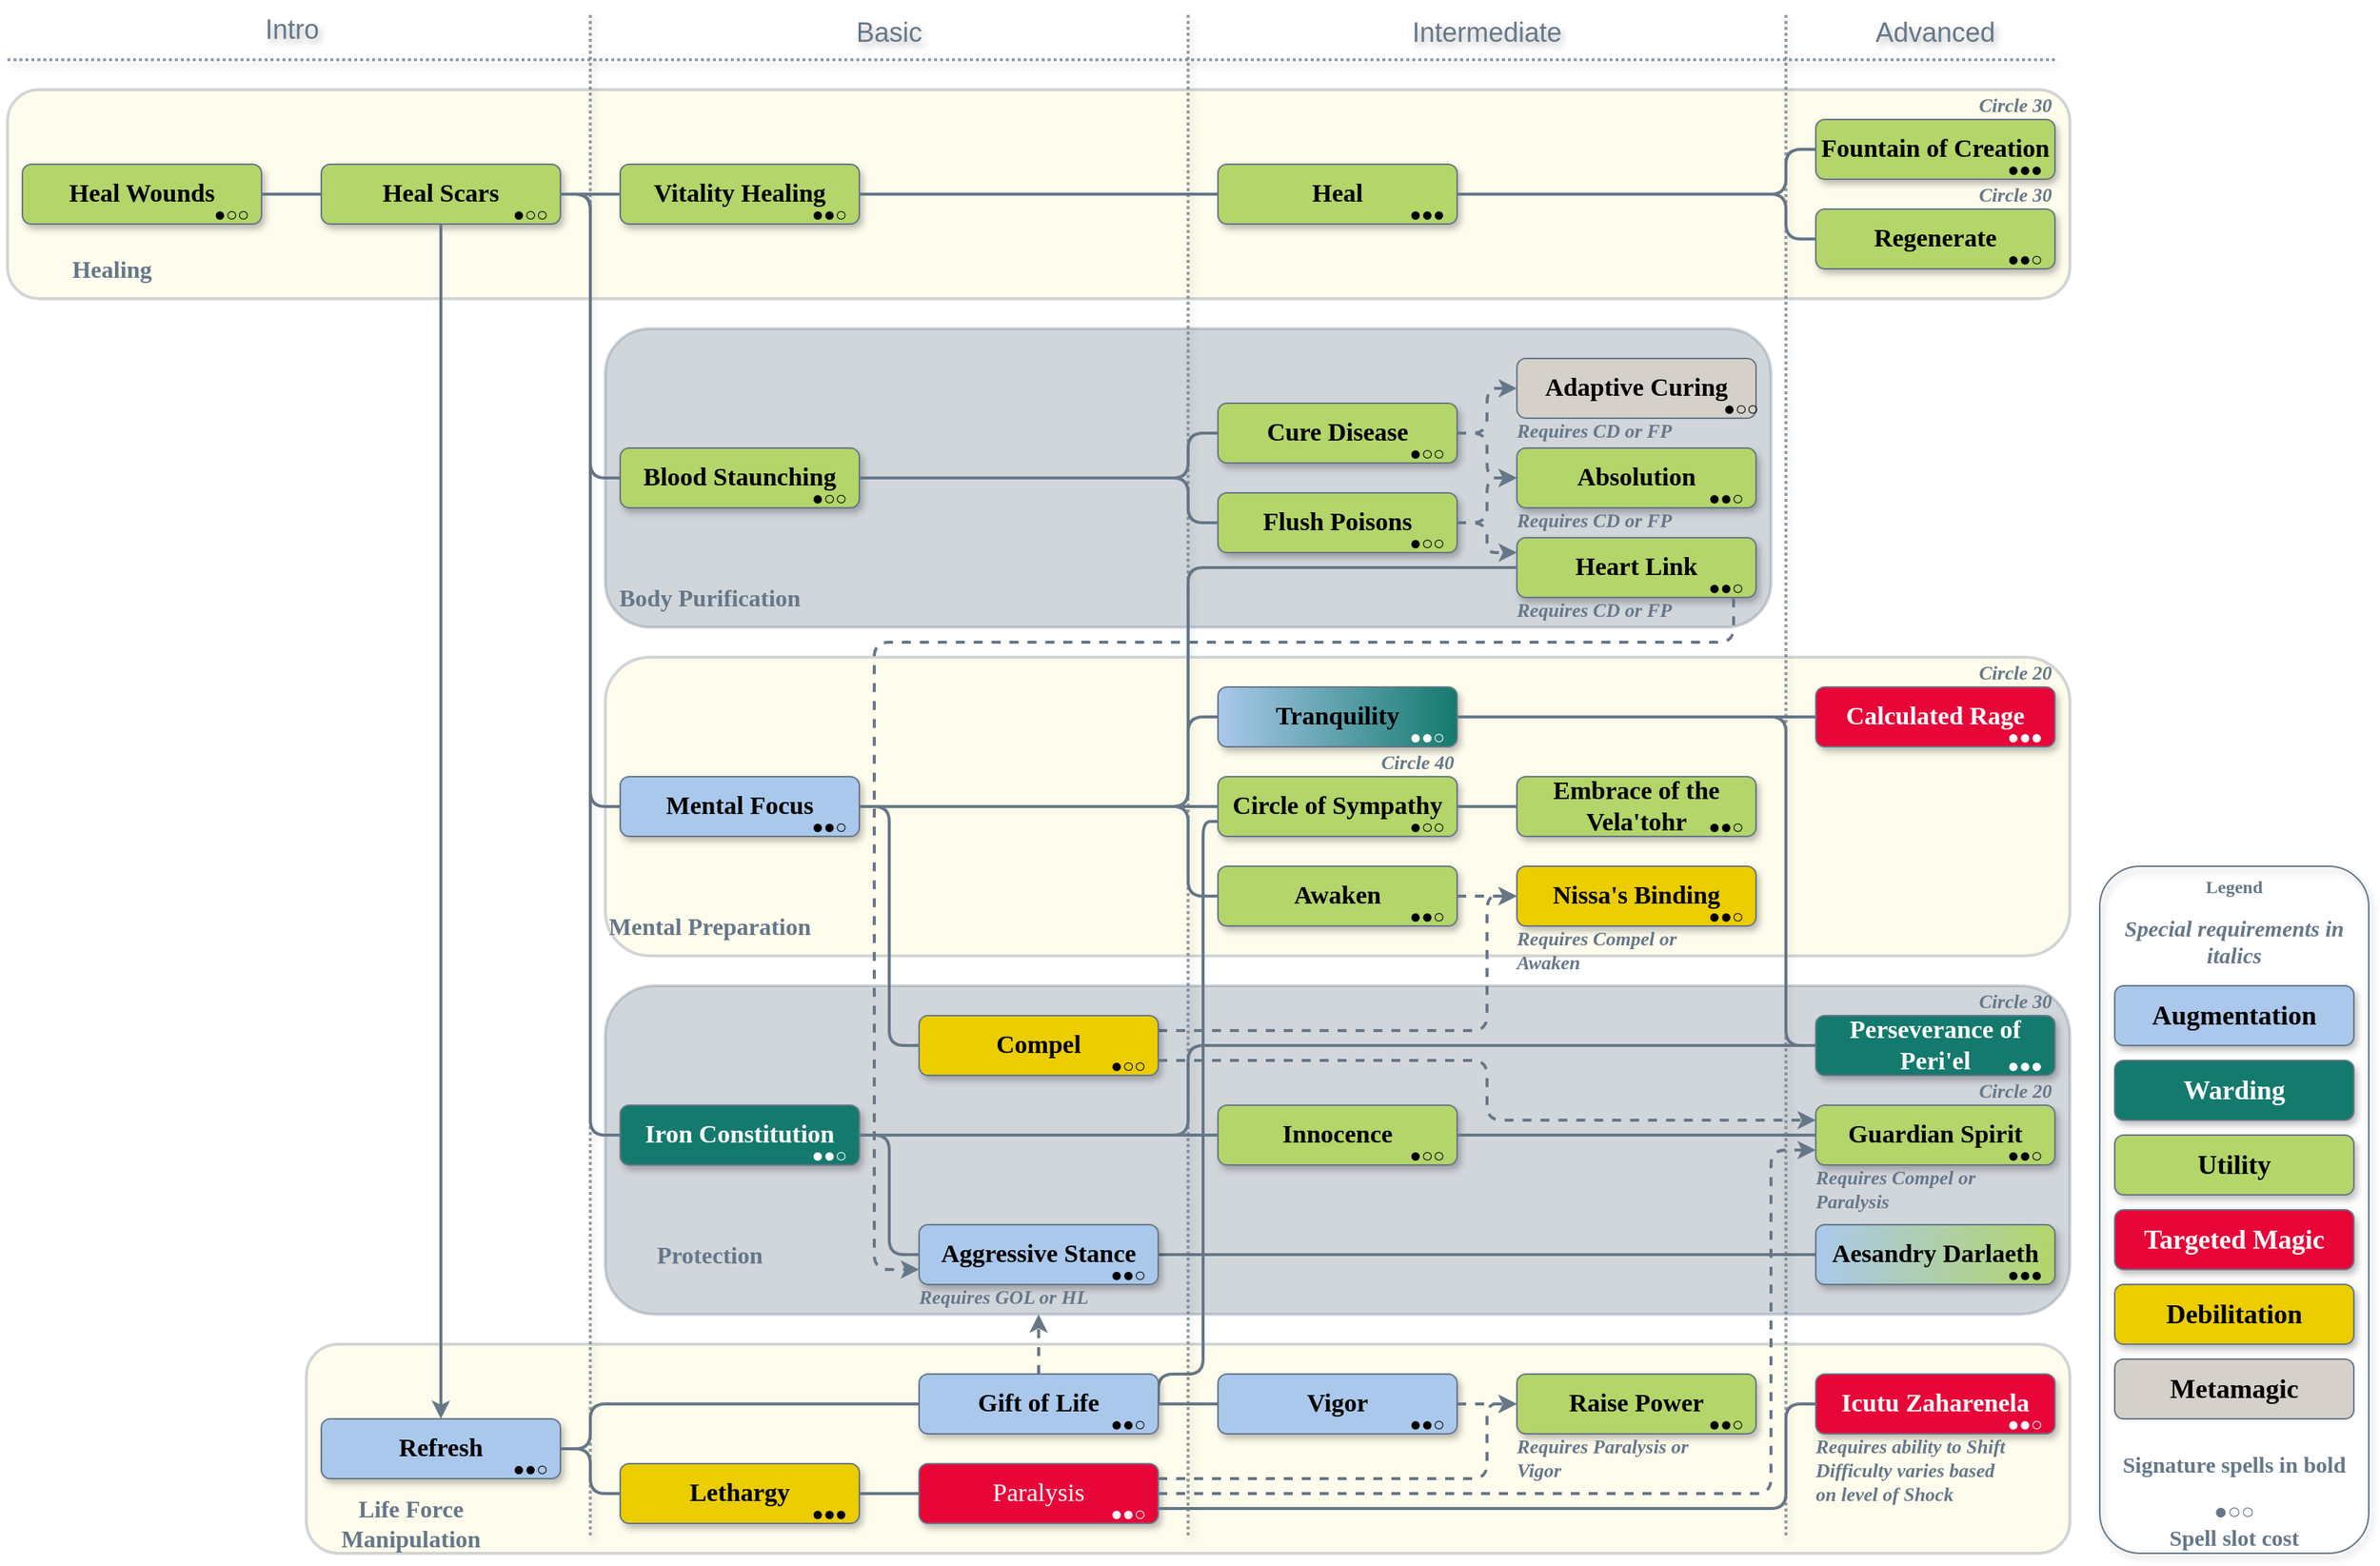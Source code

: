 <mxfile version="25.0.3">
  <diagram name="Page-1" id="PuFN-wMOv0jWiG4jprAx">
    <mxGraphModel dx="1935" dy="995" grid="1" gridSize="10" guides="1" tooltips="1" connect="1" arrows="1" fold="1" page="1" pageScale="1" pageWidth="1600" pageHeight="1050" background="none" math="0" shadow="0">
      <root>
        <mxCell id="0" />
        <mxCell id="DKlUDa0g7rmCu-vv5rfz-316" value="Spellbook borders" style="locked=1;" parent="0" />
        <mxCell id="DKlUDa0g7rmCu-vv5rfz-317" value="" style="rounded=1;fontFamily=Helvetica;fontSize=11;fontColor=default;labelBackgroundColor=none;fillColor=#FCF4C4;strokeColor=#667788;opacity=30;glass=0;shadow=0;align=center;verticalAlign=middle;gradientColor=none;strokeWidth=2;" parent="DKlUDa0g7rmCu-vv5rfz-316" vertex="1">
          <mxGeometry x="10" y="60" width="1380" height="140" as="geometry" />
        </mxCell>
        <mxCell id="DKlUDa0g7rmCu-vv5rfz-318" value="" style="rounded=1;fontFamily=Helvetica;fontSize=11;fontColor=default;labelBackgroundColor=none;fillColor=#667788;strokeColor=#667788;opacity=30;glass=0;shadow=0;align=center;verticalAlign=middle;gradientColor=none;strokeWidth=2;" parent="DKlUDa0g7rmCu-vv5rfz-316" vertex="1">
          <mxGeometry x="410" y="220" width="780" height="200" as="geometry" />
        </mxCell>
        <mxCell id="4LNg5v-IOajOxHjOTWhF-4" value="Body Purification" style="text;align=center;verticalAlign=middle;whiteSpace=wrap;rounded=0;fontStyle=1;fontSize=16;fontFamily=Georgia;fontColor=#667788;strokeColor=none;" parent="DKlUDa0g7rmCu-vv5rfz-316" vertex="1">
          <mxGeometry x="410" y="380" width="140" height="40" as="geometry" />
        </mxCell>
        <mxCell id="ByqBd_FR368xJn7YFOeK-137" value="Healing" style="text;align=center;verticalAlign=middle;whiteSpace=wrap;rounded=0;fontStyle=1;fontSize=16;fontFamily=Georgia;fontColor=#667788;strokeColor=none;" parent="DKlUDa0g7rmCu-vv5rfz-316" vertex="1">
          <mxGeometry x="10" y="160" width="140" height="40" as="geometry" />
        </mxCell>
        <mxCell id="AUKlwsZsXrIDSZh32TpE-76" value="" style="rounded=1;fontFamily=Helvetica;fontSize=11;fontColor=default;labelBackgroundColor=none;fillColor=#FCF4C4;strokeColor=#667788;opacity=30;glass=0;shadow=0;align=center;verticalAlign=middle;gradientColor=none;strokeWidth=2;" vertex="1" parent="DKlUDa0g7rmCu-vv5rfz-316">
          <mxGeometry x="410" y="440" width="980" height="200" as="geometry" />
        </mxCell>
        <mxCell id="AUKlwsZsXrIDSZh32TpE-77" value="Mental Preparation" style="text;align=center;verticalAlign=middle;whiteSpace=wrap;rounded=0;fontStyle=1;fontSize=16;fontFamily=Georgia;fontColor=#667788;strokeColor=none;" vertex="1" parent="DKlUDa0g7rmCu-vv5rfz-316">
          <mxGeometry x="410" y="600" width="140" height="40" as="geometry" />
        </mxCell>
        <mxCell id="AUKlwsZsXrIDSZh32TpE-78" value="" style="rounded=1;fontFamily=Helvetica;fontSize=11;fontColor=default;labelBackgroundColor=none;fillColor=#667788;strokeColor=#667788;opacity=30;glass=0;shadow=0;align=center;verticalAlign=middle;gradientColor=none;strokeWidth=2;" vertex="1" parent="DKlUDa0g7rmCu-vv5rfz-316">
          <mxGeometry x="410" y="660" width="980" height="220" as="geometry" />
        </mxCell>
        <mxCell id="AUKlwsZsXrIDSZh32TpE-79" value="Protection" style="text;align=center;verticalAlign=middle;whiteSpace=wrap;rounded=0;fontStyle=1;fontSize=16;fontFamily=Georgia;fontColor=#667788;strokeColor=none;" vertex="1" parent="DKlUDa0g7rmCu-vv5rfz-316">
          <mxGeometry x="410" y="820" width="140" height="40" as="geometry" />
        </mxCell>
        <mxCell id="AUKlwsZsXrIDSZh32TpE-80" value="" style="rounded=1;fontFamily=Helvetica;fontSize=11;fontColor=default;labelBackgroundColor=none;fillColor=#FCF4C4;strokeColor=#667788;opacity=30;glass=0;shadow=0;align=center;verticalAlign=middle;gradientColor=none;strokeWidth=2;" vertex="1" parent="DKlUDa0g7rmCu-vv5rfz-316">
          <mxGeometry x="210" y="900" width="1180" height="140" as="geometry" />
        </mxCell>
        <mxCell id="AUKlwsZsXrIDSZh32TpE-81" value="Life Force Manipulation" style="text;align=center;verticalAlign=middle;whiteSpace=wrap;rounded=0;fontStyle=1;fontSize=16;fontFamily=Georgia;fontColor=#667788;strokeColor=none;" vertex="1" parent="DKlUDa0g7rmCu-vv5rfz-316">
          <mxGeometry x="210" y="1000" width="140" height="40" as="geometry" />
        </mxCell>
        <mxCell id="DKlUDa0g7rmCu-vv5rfz-14" value="Shapes and Lines" style="locked=1;" parent="0" />
        <mxCell id="AUKlwsZsXrIDSZh32TpE-60" style="edgeStyle=orthogonalEdgeStyle;shape=connector;curved=0;rounded=1;orthogonalLoop=1;jettySize=auto;html=1;exitX=1;exitY=0.5;exitDx=0;exitDy=0;entryX=0;entryY=0.5;entryDx=0;entryDy=0;strokeColor=#667788;strokeWidth=2;align=center;verticalAlign=middle;fontFamily=Georgia;fontSize=17;fontColor=default;labelBackgroundColor=default;endArrow=none;endFill=0;jumpStyle=none;" edge="1" parent="DKlUDa0g7rmCu-vv5rfz-14" source="AUKlwsZsXrIDSZh32TpE-13" target="AUKlwsZsXrIDSZh32TpE-18">
          <mxGeometry relative="1" as="geometry" />
        </mxCell>
        <mxCell id="ByqBd_FR368xJn7YFOeK-8" value="Heal Wounds" style="rounded=1;strokeWidth=1;strokeColor=#667788;textShadow=0;labelBackgroundColor=none;whiteSpace=wrap;fontSize=17;fontFamily=Georgia;fillColor=#B3D56A;fontColor=#000000;shadow=1;glass=0;align=center;verticalAlign=middle;fontStyle=1;resizable=1;" parent="DKlUDa0g7rmCu-vv5rfz-14" vertex="1">
          <mxGeometry x="20" y="110" width="160" height="40" as="geometry" />
        </mxCell>
        <mxCell id="AUKlwsZsXrIDSZh32TpE-84" style="edgeStyle=orthogonalEdgeStyle;shape=connector;curved=0;rounded=1;orthogonalLoop=1;jettySize=auto;html=1;exitX=1;exitY=0.5;exitDx=0;exitDy=0;entryX=0;entryY=0.75;entryDx=0;entryDy=0;strokeColor=#667788;strokeWidth=2;align=center;verticalAlign=middle;fontFamily=Georgia;fontSize=17;fontColor=default;labelBackgroundColor=default;endArrow=none;endFill=0;jumpStyle=none;" edge="1" parent="DKlUDa0g7rmCu-vv5rfz-14" source="AUKlwsZsXrIDSZh32TpE-25" target="AUKlwsZsXrIDSZh32TpE-32">
          <mxGeometry relative="1" as="geometry">
            <Array as="points">
              <mxPoint x="810" y="920" />
              <mxPoint x="810" y="550" />
            </Array>
          </mxGeometry>
        </mxCell>
        <mxCell id="AUKlwsZsXrIDSZh32TpE-1" value="Heal Scars" style="rounded=1;strokeWidth=1;strokeColor=#667788;textShadow=0;labelBackgroundColor=none;whiteSpace=wrap;fontSize=17;fontFamily=Georgia;fillColor=#B3D56A;fontColor=#000000;shadow=1;glass=0;align=center;verticalAlign=middle;fontStyle=1;resizable=1;" vertex="1" parent="DKlUDa0g7rmCu-vv5rfz-14">
          <mxGeometry x="220" y="110" width="160" height="40" as="geometry" />
        </mxCell>
        <mxCell id="AUKlwsZsXrIDSZh32TpE-2" value="Blood Staunching" style="rounded=1;strokeWidth=1;strokeColor=#667788;textShadow=0;labelBackgroundColor=none;whiteSpace=wrap;fontSize=17;fontFamily=Georgia;fillColor=#B3D56A;fontColor=#000000;shadow=1;glass=0;align=center;verticalAlign=middle;fontStyle=1;resizable=1;" vertex="1" parent="DKlUDa0g7rmCu-vv5rfz-14">
          <mxGeometry x="420" y="300" width="160" height="40" as="geometry" />
        </mxCell>
        <mxCell id="AUKlwsZsXrIDSZh32TpE-3" value="Heal" style="rounded=1;strokeWidth=1;strokeColor=#667788;textShadow=0;labelBackgroundColor=none;whiteSpace=wrap;fontSize=17;fontFamily=Georgia;fillColor=#B3D56A;fontColor=#000000;shadow=1;glass=0;align=center;verticalAlign=middle;fontStyle=1;resizable=1;" vertex="1" parent="DKlUDa0g7rmCu-vv5rfz-14">
          <mxGeometry x="820" y="110" width="160" height="40" as="geometry" />
        </mxCell>
        <mxCell id="AUKlwsZsXrIDSZh32TpE-4" value="Fountain of Creation" style="rounded=1;strokeWidth=1;strokeColor=#667788;textShadow=0;labelBackgroundColor=none;whiteSpace=wrap;fontSize=17;fontFamily=Georgia;fillColor=#B3D56A;fontColor=#000000;shadow=1;glass=0;align=center;verticalAlign=middle;fontStyle=1;resizable=1;" vertex="1" parent="DKlUDa0g7rmCu-vv5rfz-14">
          <mxGeometry x="1220" y="80" width="160" height="40" as="geometry" />
        </mxCell>
        <mxCell id="AUKlwsZsXrIDSZh32TpE-5" value="Regenerate" style="rounded=1;strokeWidth=1;strokeColor=#667788;textShadow=0;labelBackgroundColor=none;whiteSpace=wrap;fontSize=17;fontFamily=Georgia;fillColor=#B3D56A;fontColor=#000000;shadow=1;glass=0;align=center;verticalAlign=middle;fontStyle=1;resizable=1;" vertex="1" parent="DKlUDa0g7rmCu-vv5rfz-14">
          <mxGeometry x="1220" y="140" width="160" height="40" as="geometry" />
        </mxCell>
        <mxCell id="AUKlwsZsXrIDSZh32TpE-6" value="Cure Disease" style="rounded=1;strokeWidth=1;strokeColor=#667788;textShadow=0;labelBackgroundColor=none;whiteSpace=wrap;fontSize=17;fontFamily=Georgia;fillColor=#B3D56A;fontColor=#000000;shadow=1;glass=0;align=center;verticalAlign=middle;fontStyle=1;resizable=1;" vertex="1" parent="DKlUDa0g7rmCu-vv5rfz-14">
          <mxGeometry x="820" y="270" width="160" height="40" as="geometry" />
        </mxCell>
        <mxCell id="AUKlwsZsXrIDSZh32TpE-7" value="Flush Poisons" style="rounded=1;strokeWidth=1;strokeColor=#667788;textShadow=0;labelBackgroundColor=none;whiteSpace=wrap;fontSize=17;fontFamily=Georgia;fillColor=#B3D56A;fontColor=#000000;shadow=1;glass=0;align=center;verticalAlign=middle;fontStyle=1;resizable=1;" vertex="1" parent="DKlUDa0g7rmCu-vv5rfz-14">
          <mxGeometry x="820" y="330" width="160" height="40" as="geometry" />
        </mxCell>
        <mxCell id="AUKlwsZsXrIDSZh32TpE-8" value="Heart Link" style="rounded=1;strokeWidth=1;strokeColor=#667788;textShadow=0;labelBackgroundColor=none;whiteSpace=wrap;fontSize=17;fontFamily=Georgia;fillColor=#B3D56A;fontColor=#000000;shadow=1;glass=0;align=center;verticalAlign=middle;fontStyle=1;resizable=1;" vertex="1" parent="DKlUDa0g7rmCu-vv5rfz-14">
          <mxGeometry x="1020" y="360" width="160" height="40" as="geometry" />
        </mxCell>
        <mxCell id="AUKlwsZsXrIDSZh32TpE-9" value="Absolution" style="rounded=1;strokeWidth=1;strokeColor=#667788;textShadow=0;labelBackgroundColor=none;whiteSpace=wrap;fontSize=17;fontFamily=Georgia;fillColor=#B3D56A;fontColor=#000000;shadow=1;glass=0;align=center;verticalAlign=middle;fontStyle=1;resizable=1;" vertex="1" parent="DKlUDa0g7rmCu-vv5rfz-14">
          <mxGeometry x="1020" y="300" width="160" height="40" as="geometry" />
        </mxCell>
        <mxCell id="AUKlwsZsXrIDSZh32TpE-10" value="Adaptive Curing" style="rounded=1;strokeWidth=1;strokeColor=#667788;textShadow=0;labelBackgroundColor=none;whiteSpace=wrap;fontSize=17;fontFamily=Georgia;fillColor=#D5D0CA;fontColor=#000000;shadow=0;glass=0;align=center;verticalAlign=middle;fontStyle=1;resizable=1;" vertex="1" parent="DKlUDa0g7rmCu-vv5rfz-14">
          <mxGeometry x="1020" y="240" width="160" height="40" as="geometry" />
        </mxCell>
        <mxCell id="AUKlwsZsXrIDSZh32TpE-83" style="edgeStyle=orthogonalEdgeStyle;shape=connector;curved=0;rounded=1;orthogonalLoop=1;jettySize=auto;html=1;exitX=1;exitY=0.5;exitDx=0;exitDy=0;entryX=0;entryY=0.5;entryDx=0;entryDy=0;strokeColor=#667788;strokeWidth=2;align=center;verticalAlign=middle;fontFamily=Georgia;fontSize=17;fontColor=default;labelBackgroundColor=default;endArrow=none;endFill=0;jumpStyle=none;" edge="1" parent="DKlUDa0g7rmCu-vv5rfz-14" source="AUKlwsZsXrIDSZh32TpE-11" target="AUKlwsZsXrIDSZh32TpE-8">
          <mxGeometry relative="1" as="geometry">
            <Array as="points">
              <mxPoint x="800" y="540" />
              <mxPoint x="800" y="380" />
            </Array>
          </mxGeometry>
        </mxCell>
        <mxCell id="AUKlwsZsXrIDSZh32TpE-11" value="Mental Focus" style="rounded=1;strokeWidth=1;strokeColor=#667788;textShadow=0;labelBackgroundColor=none;whiteSpace=wrap;fontSize=17;fontFamily=Georgia;fillColor=#AAC8EB;fontColor=#000000;shadow=1;glass=0;align=center;verticalAlign=middle;fontStyle=1;resizable=1;" vertex="1" parent="DKlUDa0g7rmCu-vv5rfz-14">
          <mxGeometry x="420" y="520" width="160" height="40" as="geometry" />
        </mxCell>
        <mxCell id="AUKlwsZsXrIDSZh32TpE-12" value="Awaken" style="rounded=1;strokeWidth=1;strokeColor=#667788;textShadow=0;labelBackgroundColor=none;whiteSpace=wrap;fontSize=17;fontFamily=Georgia;fillColor=#B3D56A;fontColor=#000000;shadow=1;glass=0;align=center;verticalAlign=middle;fontStyle=1;resizable=1;" vertex="1" parent="DKlUDa0g7rmCu-vv5rfz-14">
          <mxGeometry x="820" y="580" width="160" height="40" as="geometry" />
        </mxCell>
        <mxCell id="AUKlwsZsXrIDSZh32TpE-13" value="Aggressive Stance" style="rounded=1;strokeWidth=1;strokeColor=#667788;textShadow=0;labelBackgroundColor=none;whiteSpace=wrap;fontSize=17;fontFamily=Georgia;fillColor=#AAC8EB;fontColor=#000000;shadow=1;glass=0;align=center;verticalAlign=middle;fontStyle=1;resizable=1;" vertex="1" parent="DKlUDa0g7rmCu-vv5rfz-14">
          <mxGeometry x="620" y="820" width="160" height="40" as="geometry" />
        </mxCell>
        <mxCell id="AUKlwsZsXrIDSZh32TpE-14" value="Iron Constitution" style="rounded=1;strokeWidth=1;strokeColor=#667788;textShadow=0;labelBackgroundColor=none;whiteSpace=wrap;fontSize=17;fontFamily=Georgia;fillColor=#147A6D;fontColor=#FFFFFF;shadow=1;glass=0;align=center;verticalAlign=middle;fontStyle=1;resizable=1;" vertex="1" parent="DKlUDa0g7rmCu-vv5rfz-14">
          <mxGeometry x="420" y="740" width="160" height="40" as="geometry" />
        </mxCell>
        <mxCell id="AUKlwsZsXrIDSZh32TpE-15" value="Innocence" style="rounded=1;strokeWidth=1;strokeColor=#667788;textShadow=0;labelBackgroundColor=none;whiteSpace=wrap;fontSize=17;fontFamily=Georgia;fillColor=#B3D56A;fontColor=#000000;shadow=1;glass=0;align=center;verticalAlign=middle;fontStyle=1;resizable=1;" vertex="1" parent="DKlUDa0g7rmCu-vv5rfz-14">
          <mxGeometry x="820" y="740" width="160" height="40" as="geometry" />
        </mxCell>
        <mxCell id="AUKlwsZsXrIDSZh32TpE-16" value="Embrace of the Vela&#39;tohr" style="rounded=1;strokeWidth=1;strokeColor=#667788;textShadow=0;labelBackgroundColor=none;whiteSpace=wrap;fontSize=17;fontFamily=Georgia;fillColor=#B3D56A;fontColor=#000000;shadow=1;glass=0;align=center;verticalAlign=middle;fontStyle=1;resizable=1;" vertex="1" parent="DKlUDa0g7rmCu-vv5rfz-14">
          <mxGeometry x="1020" y="520" width="160" height="40" as="geometry" />
        </mxCell>
        <mxCell id="AUKlwsZsXrIDSZh32TpE-17" value="Calculated Rage" style="rounded=1;strokeWidth=1;strokeColor=#667788;textShadow=0;labelBackgroundColor=none;whiteSpace=wrap;fontSize=17;fontFamily=Georgia;fillColor=#E80538;fontColor=#FFFFFF;shadow=1;glass=0;align=center;verticalAlign=middle;fontStyle=1;resizable=1;" vertex="1" parent="DKlUDa0g7rmCu-vv5rfz-14">
          <mxGeometry x="1220" y="460" width="160" height="40" as="geometry" />
        </mxCell>
        <mxCell id="AUKlwsZsXrIDSZh32TpE-18" value="Aesandry Darlaeth" style="rounded=1;strokeWidth=1;strokeColor=#667788;textShadow=0;labelBackgroundColor=none;whiteSpace=wrap;fontSize=17;fontFamily=Georgia;fillColor=#AAC8EB;fontColor=#000000;shadow=1;glass=0;align=center;verticalAlign=middle;fontStyle=1;resizable=1;gradientColor=#B3D56A;gradientDirection=east;" vertex="1" parent="DKlUDa0g7rmCu-vv5rfz-14">
          <mxGeometry x="1220" y="820" width="160" height="40" as="geometry" />
        </mxCell>
        <mxCell id="AUKlwsZsXrIDSZh32TpE-19" value="Perseverance of Peri&#39;el" style="rounded=1;strokeWidth=1;strokeColor=#667788;textShadow=0;labelBackgroundColor=none;whiteSpace=wrap;fontSize=17;fontFamily=Georgia;fillColor=#147A6D;fontColor=#FFFFFF;shadow=1;glass=0;align=center;verticalAlign=middle;fontStyle=1;resizable=1;" vertex="1" parent="DKlUDa0g7rmCu-vv5rfz-14">
          <mxGeometry x="1220" y="680" width="160" height="40" as="geometry" />
        </mxCell>
        <mxCell id="AUKlwsZsXrIDSZh32TpE-20" value="Guardian Spirit" style="rounded=1;strokeWidth=1;strokeColor=#667788;textShadow=0;labelBackgroundColor=none;whiteSpace=wrap;fontSize=17;fontFamily=Georgia;fillColor=#B3D56A;fontColor=#000000;shadow=1;glass=0;align=center;verticalAlign=middle;fontStyle=1;resizable=1;" vertex="1" parent="DKlUDa0g7rmCu-vv5rfz-14">
          <mxGeometry x="1220" y="740" width="160" height="40" as="geometry" />
        </mxCell>
        <mxCell id="AUKlwsZsXrIDSZh32TpE-82" style="edgeStyle=orthogonalEdgeStyle;shape=connector;curved=0;rounded=1;orthogonalLoop=1;jettySize=auto;html=1;exitX=1;exitY=0.25;exitDx=0;exitDy=0;entryX=0;entryY=0.5;entryDx=0;entryDy=0;strokeColor=#667788;strokeWidth=2;align=center;verticalAlign=middle;fontFamily=Georgia;fontSize=17;fontColor=default;labelBackgroundColor=default;endArrow=classic;endFill=1;dashed=1;jumpStyle=none;" edge="1" parent="DKlUDa0g7rmCu-vv5rfz-14" source="AUKlwsZsXrIDSZh32TpE-21" target="AUKlwsZsXrIDSZh32TpE-31">
          <mxGeometry relative="1" as="geometry">
            <Array as="points">
              <mxPoint x="1000" y="690" />
              <mxPoint x="1000" y="600" />
            </Array>
          </mxGeometry>
        </mxCell>
        <mxCell id="AUKlwsZsXrIDSZh32TpE-21" value="Compel" style="rounded=1;strokeWidth=1;strokeColor=#667788;textShadow=0;labelBackgroundColor=none;whiteSpace=wrap;fontSize=17;fontFamily=Georgia;fillColor=#EBCD00;fontColor=#000000;shadow=1;glass=0;align=center;verticalAlign=middle;fontStyle=1;resizable=1;" vertex="1" parent="DKlUDa0g7rmCu-vv5rfz-14">
          <mxGeometry x="620" y="680" width="160" height="40" as="geometry" />
        </mxCell>
        <mxCell id="AUKlwsZsXrIDSZh32TpE-22" value="Refresh" style="rounded=1;strokeWidth=1;strokeColor=#667788;textShadow=0;labelBackgroundColor=none;whiteSpace=wrap;fontSize=17;fontFamily=Georgia;fillColor=#AAC8EB;fontColor=#000000;shadow=1;glass=0;align=center;verticalAlign=middle;fontStyle=1;resizable=1;" vertex="1" parent="DKlUDa0g7rmCu-vv5rfz-14">
          <mxGeometry x="220" y="950" width="160" height="40" as="geometry" />
        </mxCell>
        <mxCell id="AUKlwsZsXrIDSZh32TpE-23" value="Paralysis" style="rounded=1;strokeWidth=1;strokeColor=#667788;textShadow=0;labelBackgroundColor=none;whiteSpace=wrap;fontSize=17;fontFamily=Georgia;fillColor=#E80538;fontColor=#FFFFFF;shadow=1;glass=0;align=center;verticalAlign=middle;fontStyle=0;resizable=1;" vertex="1" parent="DKlUDa0g7rmCu-vv5rfz-14">
          <mxGeometry x="620" y="980" width="160" height="40" as="geometry" />
        </mxCell>
        <mxCell id="AUKlwsZsXrIDSZh32TpE-24" value="Lethargy" style="rounded=1;strokeWidth=1;strokeColor=#667788;textShadow=0;labelBackgroundColor=none;whiteSpace=wrap;fontSize=17;fontFamily=Georgia;fillColor=#EBCD00;fontColor=#000000;shadow=1;glass=0;align=center;verticalAlign=middle;fontStyle=1;resizable=1;" vertex="1" parent="DKlUDa0g7rmCu-vv5rfz-14">
          <mxGeometry x="420" y="980" width="160" height="40" as="geometry" />
        </mxCell>
        <mxCell id="AUKlwsZsXrIDSZh32TpE-86" style="edgeStyle=orthogonalEdgeStyle;shape=connector;curved=0;rounded=1;orthogonalLoop=1;jettySize=auto;html=1;exitX=0.5;exitY=0;exitDx=0;exitDy=0;strokeColor=#667788;strokeWidth=2;align=center;verticalAlign=middle;fontFamily=Georgia;fontSize=17;fontColor=default;labelBackgroundColor=default;endArrow=classic;endFill=1;dashed=1;jumpStyle=none;entryX=0.571;entryY=1;entryDx=0;entryDy=0;entryPerimeter=0;" edge="1" parent="DKlUDa0g7rmCu-vv5rfz-14" source="AUKlwsZsXrIDSZh32TpE-25" target="AUKlwsZsXrIDSZh32TpE-135">
          <mxGeometry relative="1" as="geometry">
            <mxPoint x="700" y="860" as="targetPoint" />
            <Array as="points" />
          </mxGeometry>
        </mxCell>
        <mxCell id="AUKlwsZsXrIDSZh32TpE-25" value="Gift of Life" style="rounded=1;strokeWidth=1;strokeColor=#667788;textShadow=0;labelBackgroundColor=none;whiteSpace=wrap;fontSize=17;fontFamily=Georgia;fillColor=#AAC8EB;fontColor=#000000;shadow=1;glass=0;align=center;verticalAlign=middle;fontStyle=1;resizable=1;" vertex="1" parent="DKlUDa0g7rmCu-vv5rfz-14">
          <mxGeometry x="620" y="920" width="160" height="40" as="geometry" />
        </mxCell>
        <mxCell id="AUKlwsZsXrIDSZh32TpE-26" value="Vigor" style="rounded=1;strokeWidth=1;strokeColor=#667788;textShadow=0;labelBackgroundColor=none;whiteSpace=wrap;fontSize=17;fontFamily=Georgia;fillColor=#AAC8EB;fontColor=#000000;shadow=1;glass=0;align=center;verticalAlign=middle;fontStyle=1;resizable=1;" vertex="1" parent="DKlUDa0g7rmCu-vv5rfz-14">
          <mxGeometry x="820" y="920" width="160" height="40" as="geometry" />
        </mxCell>
        <mxCell id="AUKlwsZsXrIDSZh32TpE-27" value="Raise Power" style="rounded=1;strokeWidth=1;strokeColor=#667788;textShadow=0;labelBackgroundColor=none;whiteSpace=wrap;fontSize=17;fontFamily=Georgia;fillColor=#B3D56A;fontColor=#000000;shadow=1;glass=0;align=center;verticalAlign=middle;fontStyle=1;resizable=1;" vertex="1" parent="DKlUDa0g7rmCu-vv5rfz-14">
          <mxGeometry x="1020" y="920" width="160" height="40" as="geometry" />
        </mxCell>
        <mxCell id="AUKlwsZsXrIDSZh32TpE-29" value="Icutu Zaharenela" style="rounded=1;strokeWidth=1;strokeColor=#667788;textShadow=0;labelBackgroundColor=none;whiteSpace=wrap;fontSize=17;fontFamily=Georgia;fillColor=#E80538;fontColor=#FFFFFF;shadow=1;glass=0;align=center;verticalAlign=middle;fontStyle=1;resizable=1;" vertex="1" parent="DKlUDa0g7rmCu-vv5rfz-14">
          <mxGeometry x="1220" y="920" width="160" height="40" as="geometry" />
        </mxCell>
        <mxCell id="AUKlwsZsXrIDSZh32TpE-31" value="Nissa&#39;s Binding" style="rounded=1;strokeWidth=1;strokeColor=#667788;textShadow=0;labelBackgroundColor=none;whiteSpace=wrap;fontSize=17;fontFamily=Georgia;fillColor=#EBCD00;fontColor=#000000;shadow=1;glass=0;align=center;verticalAlign=middle;fontStyle=1;resizable=1;" vertex="1" parent="DKlUDa0g7rmCu-vv5rfz-14">
          <mxGeometry x="1020" y="580" width="160" height="40" as="geometry" />
        </mxCell>
        <mxCell id="AUKlwsZsXrIDSZh32TpE-32" value="Circle of Sympathy" style="rounded=1;strokeWidth=1;strokeColor=#667788;textShadow=0;labelBackgroundColor=none;whiteSpace=wrap;fontSize=17;fontFamily=Georgia;fillColor=#B3D56A;fontColor=#000000;shadow=1;glass=0;align=center;verticalAlign=middle;fontStyle=1;resizable=1;" vertex="1" parent="DKlUDa0g7rmCu-vv5rfz-14">
          <mxGeometry x="820" y="520" width="160" height="40" as="geometry" />
        </mxCell>
        <mxCell id="AUKlwsZsXrIDSZh32TpE-33" value="Tranquility" style="rounded=1;strokeWidth=1;strokeColor=#667788;textShadow=0;labelBackgroundColor=none;whiteSpace=wrap;fontSize=17;fontFamily=Georgia;fillColor=#AAC8EB;fontColor=#000000;shadow=1;glass=0;align=center;verticalAlign=middle;fontStyle=1;resizable=1;gradientColor=#147A6D;gradientDirection=east;" vertex="1" parent="DKlUDa0g7rmCu-vv5rfz-14">
          <mxGeometry x="820" y="460" width="160" height="40" as="geometry" />
        </mxCell>
        <mxCell id="AUKlwsZsXrIDSZh32TpE-30" value="Vitality Healing" style="rounded=1;strokeWidth=1;strokeColor=#667788;textShadow=0;labelBackgroundColor=none;whiteSpace=wrap;fontSize=17;fontFamily=Georgia;fillColor=#B3D56A;fontColor=#000000;shadow=1;glass=0;align=center;verticalAlign=middle;fontStyle=1;resizable=1;" vertex="1" parent="DKlUDa0g7rmCu-vv5rfz-14">
          <mxGeometry x="420" y="110" width="160" height="40" as="geometry" />
        </mxCell>
        <mxCell id="AUKlwsZsXrIDSZh32TpE-34" style="edgeStyle=orthogonalEdgeStyle;rounded=1;orthogonalLoop=1;jettySize=auto;html=1;exitX=1;exitY=0.5;exitDx=0;exitDy=0;entryX=0;entryY=0.5;entryDx=0;entryDy=0;curved=0;strokeWidth=2;endArrow=none;endFill=0;strokeColor=#667788;jumpStyle=none;fontFamily=Georgia;fontSize=17;" edge="1" parent="DKlUDa0g7rmCu-vv5rfz-14" source="ByqBd_FR368xJn7YFOeK-8" target="AUKlwsZsXrIDSZh32TpE-1">
          <mxGeometry relative="1" as="geometry" />
        </mxCell>
        <mxCell id="AUKlwsZsXrIDSZh32TpE-39" style="edgeStyle=orthogonalEdgeStyle;shape=connector;curved=0;rounded=1;orthogonalLoop=1;jettySize=auto;html=1;exitX=1;exitY=0.5;exitDx=0;exitDy=0;entryX=0;entryY=0.5;entryDx=0;entryDy=0;strokeColor=#667788;strokeWidth=2;align=center;verticalAlign=middle;fontFamily=Georgia;fontSize=17;fontColor=default;labelBackgroundColor=default;endArrow=none;endFill=0;jumpStyle=none;" edge="1" parent="DKlUDa0g7rmCu-vv5rfz-14" source="AUKlwsZsXrIDSZh32TpE-1" target="AUKlwsZsXrIDSZh32TpE-2">
          <mxGeometry relative="1" as="geometry" />
        </mxCell>
        <mxCell id="AUKlwsZsXrIDSZh32TpE-55" style="edgeStyle=orthogonalEdgeStyle;shape=connector;curved=0;rounded=1;orthogonalLoop=1;jettySize=auto;html=1;exitX=1;exitY=0.5;exitDx=0;exitDy=0;entryX=0;entryY=0.5;entryDx=0;entryDy=0;strokeColor=#667788;strokeWidth=2;align=center;verticalAlign=middle;fontFamily=Georgia;fontSize=17;fontColor=default;labelBackgroundColor=default;endArrow=none;endFill=0;jumpStyle=none;" edge="1" parent="DKlUDa0g7rmCu-vv5rfz-14" source="AUKlwsZsXrIDSZh32TpE-1" target="AUKlwsZsXrIDSZh32TpE-11">
          <mxGeometry relative="1" as="geometry" />
        </mxCell>
        <mxCell id="AUKlwsZsXrIDSZh32TpE-56" style="edgeStyle=orthogonalEdgeStyle;shape=connector;curved=0;rounded=1;orthogonalLoop=1;jettySize=auto;html=1;exitX=1;exitY=0.5;exitDx=0;exitDy=0;entryX=0;entryY=0.5;entryDx=0;entryDy=0;strokeColor=#667788;strokeWidth=2;align=center;verticalAlign=middle;fontFamily=Georgia;fontSize=17;fontColor=default;labelBackgroundColor=default;endArrow=none;endFill=0;jumpStyle=none;" edge="1" parent="DKlUDa0g7rmCu-vv5rfz-14" source="AUKlwsZsXrIDSZh32TpE-1" target="AUKlwsZsXrIDSZh32TpE-14">
          <mxGeometry relative="1" as="geometry" />
        </mxCell>
        <mxCell id="AUKlwsZsXrIDSZh32TpE-65" style="edgeStyle=orthogonalEdgeStyle;shape=connector;curved=0;rounded=1;orthogonalLoop=1;jettySize=auto;html=1;exitX=0.5;exitY=1;exitDx=0;exitDy=0;strokeColor=#667788;strokeWidth=2;align=center;verticalAlign=middle;fontFamily=Georgia;fontSize=17;fontColor=default;labelBackgroundColor=default;endArrow=classic;endFill=1;entryX=0.5;entryY=0;entryDx=0;entryDy=0;jumpStyle=none;" edge="1" parent="DKlUDa0g7rmCu-vv5rfz-14" source="AUKlwsZsXrIDSZh32TpE-1" target="AUKlwsZsXrIDSZh32TpE-22">
          <mxGeometry relative="1" as="geometry">
            <mxPoint x="300.176" y="950" as="targetPoint" />
          </mxGeometry>
        </mxCell>
        <mxCell id="AUKlwsZsXrIDSZh32TpE-40" style="edgeStyle=orthogonalEdgeStyle;shape=connector;curved=0;rounded=1;orthogonalLoop=1;jettySize=auto;html=1;exitX=1;exitY=0.5;exitDx=0;exitDy=0;entryX=0;entryY=0.5;entryDx=0;entryDy=0;strokeColor=#667788;strokeWidth=2;align=center;verticalAlign=middle;fontFamily=Georgia;fontSize=17;fontColor=default;labelBackgroundColor=default;endArrow=none;endFill=0;jumpStyle=none;" edge="1" parent="DKlUDa0g7rmCu-vv5rfz-14" source="AUKlwsZsXrIDSZh32TpE-2" target="AUKlwsZsXrIDSZh32TpE-6">
          <mxGeometry relative="1" as="geometry">
            <Array as="points">
              <mxPoint x="800" y="320" />
              <mxPoint x="800" y="290" />
            </Array>
          </mxGeometry>
        </mxCell>
        <mxCell id="AUKlwsZsXrIDSZh32TpE-41" style="edgeStyle=orthogonalEdgeStyle;shape=connector;curved=0;rounded=1;orthogonalLoop=1;jettySize=auto;html=1;exitX=1;exitY=0.5;exitDx=0;exitDy=0;entryX=0;entryY=0.5;entryDx=0;entryDy=0;strokeColor=#667788;strokeWidth=2;align=center;verticalAlign=middle;fontFamily=Georgia;fontSize=17;fontColor=default;labelBackgroundColor=default;endArrow=none;endFill=0;jumpStyle=none;" edge="1" parent="DKlUDa0g7rmCu-vv5rfz-14" source="AUKlwsZsXrIDSZh32TpE-2" target="AUKlwsZsXrIDSZh32TpE-7">
          <mxGeometry relative="1" as="geometry">
            <Array as="points">
              <mxPoint x="800" y="320" />
              <mxPoint x="800" y="350" />
            </Array>
          </mxGeometry>
        </mxCell>
        <mxCell id="AUKlwsZsXrIDSZh32TpE-37" style="edgeStyle=orthogonalEdgeStyle;shape=connector;curved=0;rounded=1;orthogonalLoop=1;jettySize=auto;html=1;exitX=1;exitY=0.5;exitDx=0;exitDy=0;entryX=0;entryY=0.5;entryDx=0;entryDy=0;strokeColor=#667788;strokeWidth=2;align=center;verticalAlign=middle;fontFamily=Georgia;fontSize=17;fontColor=default;labelBackgroundColor=default;endArrow=none;endFill=0;jumpStyle=none;" edge="1" parent="DKlUDa0g7rmCu-vv5rfz-14" source="AUKlwsZsXrIDSZh32TpE-3" target="AUKlwsZsXrIDSZh32TpE-4">
          <mxGeometry relative="1" as="geometry">
            <Array as="points">
              <mxPoint x="1200" y="130" />
              <mxPoint x="1200" y="100" />
            </Array>
          </mxGeometry>
        </mxCell>
        <mxCell id="AUKlwsZsXrIDSZh32TpE-38" style="edgeStyle=orthogonalEdgeStyle;shape=connector;curved=0;rounded=1;orthogonalLoop=1;jettySize=auto;html=1;exitX=1;exitY=0.5;exitDx=0;exitDy=0;entryX=0;entryY=0.5;entryDx=0;entryDy=0;strokeColor=#667788;strokeWidth=2;align=center;verticalAlign=middle;fontFamily=Georgia;fontSize=17;fontColor=default;labelBackgroundColor=default;endArrow=none;endFill=0;jumpStyle=none;" edge="1" parent="DKlUDa0g7rmCu-vv5rfz-14" source="AUKlwsZsXrIDSZh32TpE-3" target="AUKlwsZsXrIDSZh32TpE-5">
          <mxGeometry relative="1" as="geometry">
            <Array as="points">
              <mxPoint x="1200" y="130" />
              <mxPoint x="1200" y="160" />
            </Array>
          </mxGeometry>
        </mxCell>
        <mxCell id="AUKlwsZsXrIDSZh32TpE-42" style="edgeStyle=orthogonalEdgeStyle;shape=connector;curved=0;rounded=1;orthogonalLoop=1;jettySize=auto;html=1;exitX=1;exitY=0.5;exitDx=0;exitDy=0;entryX=0;entryY=0.5;entryDx=0;entryDy=0;strokeColor=#667788;strokeWidth=2;align=center;verticalAlign=middle;fontFamily=Georgia;fontSize=17;fontColor=default;labelBackgroundColor=default;endArrow=classic;endFill=1;dashed=1;jumpStyle=none;" edge="1" parent="DKlUDa0g7rmCu-vv5rfz-14" source="AUKlwsZsXrIDSZh32TpE-6" target="AUKlwsZsXrIDSZh32TpE-10">
          <mxGeometry relative="1" as="geometry" />
        </mxCell>
        <mxCell id="AUKlwsZsXrIDSZh32TpE-45" style="edgeStyle=orthogonalEdgeStyle;shape=connector;curved=0;rounded=1;orthogonalLoop=1;jettySize=auto;html=1;exitX=1;exitY=0.5;exitDx=0;exitDy=0;entryX=0;entryY=0.5;entryDx=0;entryDy=0;strokeColor=#667788;strokeWidth=2;align=center;verticalAlign=middle;fontFamily=Georgia;fontSize=17;fontColor=default;labelBackgroundColor=default;endArrow=classic;endFill=1;dashed=1;jumpStyle=none;" edge="1" parent="DKlUDa0g7rmCu-vv5rfz-14" source="AUKlwsZsXrIDSZh32TpE-6" target="AUKlwsZsXrIDSZh32TpE-9">
          <mxGeometry relative="1" as="geometry" />
        </mxCell>
        <mxCell id="AUKlwsZsXrIDSZh32TpE-43" style="edgeStyle=orthogonalEdgeStyle;shape=connector;curved=0;rounded=1;orthogonalLoop=1;jettySize=auto;html=1;exitX=1;exitY=0.5;exitDx=0;exitDy=0;entryX=0;entryY=0.5;entryDx=0;entryDy=0;strokeColor=#667788;strokeWidth=2;align=center;verticalAlign=middle;fontFamily=Georgia;fontSize=17;fontColor=default;labelBackgroundColor=default;endArrow=classic;endFill=1;dashed=1;jumpStyle=none;" edge="1" parent="DKlUDa0g7rmCu-vv5rfz-14" source="AUKlwsZsXrIDSZh32TpE-7" target="AUKlwsZsXrIDSZh32TpE-9">
          <mxGeometry relative="1" as="geometry" />
        </mxCell>
        <mxCell id="AUKlwsZsXrIDSZh32TpE-44" style="edgeStyle=orthogonalEdgeStyle;shape=connector;curved=0;rounded=1;orthogonalLoop=1;jettySize=auto;html=1;exitX=1;exitY=0.5;exitDx=0;exitDy=0;entryX=0;entryY=0.25;entryDx=0;entryDy=0;strokeColor=#667788;strokeWidth=2;align=center;verticalAlign=middle;fontFamily=Georgia;fontSize=17;fontColor=default;labelBackgroundColor=default;endArrow=classic;endFill=1;dashed=1;jumpStyle=none;" edge="1" parent="DKlUDa0g7rmCu-vv5rfz-14" source="AUKlwsZsXrIDSZh32TpE-7" target="AUKlwsZsXrIDSZh32TpE-8">
          <mxGeometry relative="1" as="geometry" />
        </mxCell>
        <mxCell id="AUKlwsZsXrIDSZh32TpE-48" style="edgeStyle=orthogonalEdgeStyle;shape=connector;curved=0;rounded=1;orthogonalLoop=1;jettySize=auto;html=1;exitX=1;exitY=0.5;exitDx=0;exitDy=0;entryX=0;entryY=0.5;entryDx=0;entryDy=0;strokeColor=#667788;strokeWidth=2;align=center;verticalAlign=middle;fontFamily=Georgia;fontSize=17;fontColor=default;labelBackgroundColor=default;endArrow=none;endFill=0;jumpStyle=none;" edge="1" parent="DKlUDa0g7rmCu-vv5rfz-14" source="AUKlwsZsXrIDSZh32TpE-11" target="AUKlwsZsXrIDSZh32TpE-12">
          <mxGeometry relative="1" as="geometry">
            <Array as="points">
              <mxPoint x="800" y="540" />
              <mxPoint x="800" y="600" />
            </Array>
          </mxGeometry>
        </mxCell>
        <mxCell id="AUKlwsZsXrIDSZh32TpE-51" style="edgeStyle=orthogonalEdgeStyle;shape=connector;curved=0;rounded=1;orthogonalLoop=1;jettySize=auto;html=1;exitX=1;exitY=0.5;exitDx=0;exitDy=0;entryX=0;entryY=0.5;entryDx=0;entryDy=0;strokeColor=#667788;strokeWidth=2;align=center;verticalAlign=middle;fontFamily=Georgia;fontSize=17;fontColor=default;labelBackgroundColor=default;endArrow=none;endFill=0;jumpStyle=none;" edge="1" parent="DKlUDa0g7rmCu-vv5rfz-14" source="AUKlwsZsXrIDSZh32TpE-11" target="AUKlwsZsXrIDSZh32TpE-33">
          <mxGeometry relative="1" as="geometry">
            <Array as="points">
              <mxPoint x="800" y="540" />
              <mxPoint x="800" y="480" />
            </Array>
          </mxGeometry>
        </mxCell>
        <mxCell id="AUKlwsZsXrIDSZh32TpE-50" style="edgeStyle=orthogonalEdgeStyle;shape=connector;curved=0;rounded=1;orthogonalLoop=1;jettySize=auto;html=1;exitX=1;exitY=0.5;exitDx=0;exitDy=0;entryX=0;entryY=0.5;entryDx=0;entryDy=0;strokeColor=#667788;strokeWidth=2;align=center;verticalAlign=middle;fontFamily=Georgia;fontSize=17;fontColor=default;labelBackgroundColor=default;endArrow=classic;endFill=1;dashed=1;jumpStyle=none;" edge="1" parent="DKlUDa0g7rmCu-vv5rfz-14" source="AUKlwsZsXrIDSZh32TpE-12" target="AUKlwsZsXrIDSZh32TpE-31">
          <mxGeometry relative="1" as="geometry" />
        </mxCell>
        <mxCell id="AUKlwsZsXrIDSZh32TpE-57" style="edgeStyle=orthogonalEdgeStyle;shape=connector;curved=0;rounded=1;orthogonalLoop=1;jettySize=auto;html=1;exitX=1;exitY=0.5;exitDx=0;exitDy=0;entryX=0;entryY=0.5;entryDx=0;entryDy=0;strokeColor=#667788;strokeWidth=2;align=center;verticalAlign=middle;fontFamily=Georgia;fontSize=17;fontColor=default;labelBackgroundColor=default;endArrow=none;endFill=0;jumpStyle=none;" edge="1" parent="DKlUDa0g7rmCu-vv5rfz-14" source="AUKlwsZsXrIDSZh32TpE-14" target="AUKlwsZsXrIDSZh32TpE-15">
          <mxGeometry relative="1" as="geometry" />
        </mxCell>
        <mxCell id="AUKlwsZsXrIDSZh32TpE-58" style="edgeStyle=orthogonalEdgeStyle;shape=connector;curved=0;rounded=1;orthogonalLoop=1;jettySize=auto;html=1;exitX=1;exitY=0.5;exitDx=0;exitDy=0;entryX=0;entryY=0.5;entryDx=0;entryDy=0;strokeColor=#667788;strokeWidth=2;align=center;verticalAlign=middle;fontFamily=Georgia;fontSize=17;fontColor=default;labelBackgroundColor=default;endArrow=none;endFill=0;jumpStyle=none;" edge="1" parent="DKlUDa0g7rmCu-vv5rfz-14" source="AUKlwsZsXrIDSZh32TpE-14" target="AUKlwsZsXrIDSZh32TpE-13">
          <mxGeometry relative="1" as="geometry">
            <Array as="points">
              <mxPoint x="600" y="760" />
              <mxPoint x="600" y="840" />
            </Array>
          </mxGeometry>
        </mxCell>
        <mxCell id="AUKlwsZsXrIDSZh32TpE-63" style="edgeStyle=orthogonalEdgeStyle;shape=connector;curved=0;rounded=1;orthogonalLoop=1;jettySize=auto;html=1;exitX=1;exitY=0.5;exitDx=0;exitDy=0;entryX=0;entryY=0.5;entryDx=0;entryDy=0;strokeColor=#667788;strokeWidth=2;align=center;verticalAlign=middle;fontFamily=Georgia;fontSize=17;fontColor=default;labelBackgroundColor=default;endArrow=none;endFill=0;jumpStyle=none;" edge="1" parent="DKlUDa0g7rmCu-vv5rfz-14" source="AUKlwsZsXrIDSZh32TpE-15" target="AUKlwsZsXrIDSZh32TpE-20">
          <mxGeometry relative="1" as="geometry" />
        </mxCell>
        <mxCell id="AUKlwsZsXrIDSZh32TpE-64" style="edgeStyle=orthogonalEdgeStyle;shape=connector;curved=0;rounded=1;orthogonalLoop=1;jettySize=auto;html=1;entryX=0;entryY=0.25;entryDx=0;entryDy=0;strokeColor=#667788;strokeWidth=2;align=center;verticalAlign=middle;fontFamily=Georgia;fontSize=17;fontColor=default;labelBackgroundColor=default;endArrow=classic;endFill=1;dashed=1;exitX=1;exitY=0.75;exitDx=0;exitDy=0;jumpStyle=none;" edge="1" parent="DKlUDa0g7rmCu-vv5rfz-14" source="AUKlwsZsXrIDSZh32TpE-21" target="AUKlwsZsXrIDSZh32TpE-20">
          <mxGeometry relative="1" as="geometry">
            <mxPoint x="780" y="710" as="sourcePoint" />
            <Array as="points">
              <mxPoint x="1000" y="710" />
              <mxPoint x="1000" y="750" />
            </Array>
          </mxGeometry>
        </mxCell>
        <mxCell id="AUKlwsZsXrIDSZh32TpE-66" style="edgeStyle=orthogonalEdgeStyle;shape=connector;curved=0;rounded=1;orthogonalLoop=1;jettySize=auto;html=1;exitX=1;exitY=0.5;exitDx=0;exitDy=0;entryX=0;entryY=0.5;entryDx=0;entryDy=0;strokeColor=#667788;strokeWidth=2;align=center;verticalAlign=middle;fontFamily=Georgia;fontSize=17;fontColor=default;labelBackgroundColor=default;endArrow=none;endFill=0;jumpStyle=none;" edge="1" parent="DKlUDa0g7rmCu-vv5rfz-14" source="AUKlwsZsXrIDSZh32TpE-22" target="AUKlwsZsXrIDSZh32TpE-25">
          <mxGeometry relative="1" as="geometry">
            <Array as="points">
              <mxPoint x="400" y="970" />
              <mxPoint x="400" y="940" />
            </Array>
          </mxGeometry>
        </mxCell>
        <mxCell id="AUKlwsZsXrIDSZh32TpE-67" style="edgeStyle=orthogonalEdgeStyle;shape=connector;curved=0;rounded=1;orthogonalLoop=1;jettySize=auto;html=1;exitX=1;exitY=0.5;exitDx=0;exitDy=0;entryX=0;entryY=0.5;entryDx=0;entryDy=0;strokeColor=#667788;strokeWidth=2;align=center;verticalAlign=middle;fontFamily=Georgia;fontSize=17;fontColor=default;labelBackgroundColor=default;endArrow=none;endFill=0;jumpStyle=none;" edge="1" parent="DKlUDa0g7rmCu-vv5rfz-14" source="AUKlwsZsXrIDSZh32TpE-22" target="AUKlwsZsXrIDSZh32TpE-24">
          <mxGeometry relative="1" as="geometry" />
        </mxCell>
        <mxCell id="AUKlwsZsXrIDSZh32TpE-70" style="edgeStyle=orthogonalEdgeStyle;shape=connector;curved=0;rounded=1;orthogonalLoop=1;jettySize=auto;html=1;exitX=1;exitY=0.25;exitDx=0;exitDy=0;entryX=0;entryY=0.5;entryDx=0;entryDy=0;strokeColor=#667788;strokeWidth=2;align=center;verticalAlign=middle;fontFamily=Georgia;fontSize=17;fontColor=default;labelBackgroundColor=default;endArrow=classic;endFill=1;dashed=1;jumpStyle=none;" edge="1" parent="DKlUDa0g7rmCu-vv5rfz-14" source="AUKlwsZsXrIDSZh32TpE-23" target="AUKlwsZsXrIDSZh32TpE-27">
          <mxGeometry relative="1" as="geometry">
            <Array as="points">
              <mxPoint x="1000" y="990" />
              <mxPoint x="1000" y="940" />
            </Array>
          </mxGeometry>
        </mxCell>
        <mxCell id="AUKlwsZsXrIDSZh32TpE-72" style="edgeStyle=orthogonalEdgeStyle;shape=connector;curved=0;rounded=1;orthogonalLoop=1;jettySize=auto;html=1;entryX=0;entryY=0.75;entryDx=0;entryDy=0;strokeColor=#667788;strokeWidth=2;align=center;verticalAlign=middle;fontFamily=Georgia;fontSize=17;fontColor=default;labelBackgroundColor=default;endArrow=classic;endFill=1;dashed=1;jumpStyle=none;exitX=1;exitY=0.5;exitDx=0;exitDy=0;" edge="1" parent="DKlUDa0g7rmCu-vv5rfz-14" source="AUKlwsZsXrIDSZh32TpE-23" target="AUKlwsZsXrIDSZh32TpE-20">
          <mxGeometry relative="1" as="geometry">
            <mxPoint x="780" y="990" as="sourcePoint" />
            <Array as="points">
              <mxPoint x="1190" y="1000" />
              <mxPoint x="1190" y="770" />
            </Array>
          </mxGeometry>
        </mxCell>
        <mxCell id="AUKlwsZsXrIDSZh32TpE-68" style="edgeStyle=orthogonalEdgeStyle;shape=connector;curved=0;rounded=1;orthogonalLoop=1;jettySize=auto;html=1;exitX=1;exitY=0.5;exitDx=0;exitDy=0;entryX=0;entryY=0.5;entryDx=0;entryDy=0;strokeColor=#667788;strokeWidth=2;align=center;verticalAlign=middle;fontFamily=Georgia;fontSize=17;fontColor=default;labelBackgroundColor=default;endArrow=none;endFill=0;jumpStyle=none;" edge="1" parent="DKlUDa0g7rmCu-vv5rfz-14" source="AUKlwsZsXrIDSZh32TpE-24" target="AUKlwsZsXrIDSZh32TpE-23">
          <mxGeometry relative="1" as="geometry" />
        </mxCell>
        <mxCell id="AUKlwsZsXrIDSZh32TpE-69" style="edgeStyle=orthogonalEdgeStyle;shape=connector;curved=0;rounded=1;orthogonalLoop=1;jettySize=auto;html=1;exitX=1;exitY=0.5;exitDx=0;exitDy=0;entryX=0;entryY=0.5;entryDx=0;entryDy=0;strokeColor=#667788;strokeWidth=2;align=center;verticalAlign=middle;fontFamily=Georgia;fontSize=17;fontColor=default;labelBackgroundColor=default;endArrow=none;endFill=0;jumpStyle=none;" edge="1" parent="DKlUDa0g7rmCu-vv5rfz-14" source="AUKlwsZsXrIDSZh32TpE-25" target="AUKlwsZsXrIDSZh32TpE-26">
          <mxGeometry relative="1" as="geometry" />
        </mxCell>
        <mxCell id="AUKlwsZsXrIDSZh32TpE-71" style="edgeStyle=orthogonalEdgeStyle;shape=connector;curved=0;rounded=1;orthogonalLoop=1;jettySize=auto;html=1;exitX=1;exitY=0.5;exitDx=0;exitDy=0;entryX=0;entryY=0.5;entryDx=0;entryDy=0;strokeColor=#667788;strokeWidth=2;align=center;verticalAlign=middle;fontFamily=Georgia;fontSize=17;fontColor=default;labelBackgroundColor=default;endArrow=classic;endFill=1;dashed=1;jumpStyle=none;" edge="1" parent="DKlUDa0g7rmCu-vv5rfz-14" source="AUKlwsZsXrIDSZh32TpE-26" target="AUKlwsZsXrIDSZh32TpE-27">
          <mxGeometry relative="1" as="geometry">
            <Array as="points">
              <mxPoint x="1000" y="940" />
              <mxPoint x="1000" y="940" />
            </Array>
          </mxGeometry>
        </mxCell>
        <mxCell id="AUKlwsZsXrIDSZh32TpE-52" style="edgeStyle=orthogonalEdgeStyle;shape=connector;curved=0;rounded=1;orthogonalLoop=1;jettySize=auto;html=1;exitX=1;exitY=0.5;exitDx=0;exitDy=0;entryX=0;entryY=0.5;entryDx=0;entryDy=0;strokeColor=#667788;strokeWidth=2;align=center;verticalAlign=middle;fontFamily=Georgia;fontSize=17;fontColor=default;labelBackgroundColor=default;endArrow=none;endFill=0;jumpStyle=none;" edge="1" parent="DKlUDa0g7rmCu-vv5rfz-14" source="AUKlwsZsXrIDSZh32TpE-32" target="AUKlwsZsXrIDSZh32TpE-16">
          <mxGeometry relative="1" as="geometry" />
        </mxCell>
        <mxCell id="AUKlwsZsXrIDSZh32TpE-53" style="edgeStyle=orthogonalEdgeStyle;shape=connector;curved=0;rounded=1;orthogonalLoop=1;jettySize=auto;html=1;exitX=1;exitY=0.5;exitDx=0;exitDy=0;entryX=0;entryY=0.5;entryDx=0;entryDy=0;strokeColor=#667788;strokeWidth=2;align=center;verticalAlign=middle;fontFamily=Georgia;fontSize=17;fontColor=default;labelBackgroundColor=default;endArrow=none;endFill=0;jumpStyle=none;" edge="1" parent="DKlUDa0g7rmCu-vv5rfz-14" source="AUKlwsZsXrIDSZh32TpE-33" target="AUKlwsZsXrIDSZh32TpE-17">
          <mxGeometry relative="1" as="geometry" />
        </mxCell>
        <mxCell id="AUKlwsZsXrIDSZh32TpE-62" style="edgeStyle=orthogonalEdgeStyle;shape=connector;curved=0;rounded=1;orthogonalLoop=1;jettySize=auto;html=1;exitX=1;exitY=0.5;exitDx=0;exitDy=0;entryX=0;entryY=0.5;entryDx=0;entryDy=0;strokeColor=#667788;strokeWidth=2;align=center;verticalAlign=middle;fontFamily=Georgia;fontSize=17;fontColor=default;labelBackgroundColor=default;endArrow=none;endFill=0;jumpStyle=none;" edge="1" parent="DKlUDa0g7rmCu-vv5rfz-14" source="AUKlwsZsXrIDSZh32TpE-33" target="AUKlwsZsXrIDSZh32TpE-19">
          <mxGeometry relative="1" as="geometry">
            <Array as="points">
              <mxPoint x="1200" y="480" />
              <mxPoint x="1200" y="700" />
            </Array>
          </mxGeometry>
        </mxCell>
        <mxCell id="AUKlwsZsXrIDSZh32TpE-61" style="edgeStyle=orthogonalEdgeStyle;shape=connector;curved=0;rounded=1;orthogonalLoop=1;jettySize=auto;html=1;exitX=1;exitY=0.5;exitDx=0;exitDy=0;entryX=0;entryY=0.5;entryDx=0;entryDy=0;strokeColor=#667788;strokeWidth=2;align=center;verticalAlign=middle;fontFamily=Georgia;fontSize=17;fontColor=default;labelBackgroundColor=default;endArrow=none;endFill=0;jumpStyle=none;" edge="1" parent="DKlUDa0g7rmCu-vv5rfz-14" source="AUKlwsZsXrIDSZh32TpE-14" target="AUKlwsZsXrIDSZh32TpE-19">
          <mxGeometry relative="1" as="geometry">
            <Array as="points">
              <mxPoint x="800" y="760" />
              <mxPoint x="800" y="700" />
            </Array>
          </mxGeometry>
        </mxCell>
        <mxCell id="AUKlwsZsXrIDSZh32TpE-36" style="edgeStyle=orthogonalEdgeStyle;shape=connector;curved=0;rounded=1;orthogonalLoop=1;jettySize=auto;html=1;exitX=1;exitY=0.5;exitDx=0;exitDy=0;entryX=0;entryY=0.5;entryDx=0;entryDy=0;strokeColor=#667788;strokeWidth=2;align=center;verticalAlign=middle;fontFamily=Georgia;fontSize=17;fontColor=default;labelBackgroundColor=default;endArrow=none;endFill=0;jumpStyle=none;" edge="1" parent="DKlUDa0g7rmCu-vv5rfz-14" source="AUKlwsZsXrIDSZh32TpE-30" target="AUKlwsZsXrIDSZh32TpE-3">
          <mxGeometry relative="1" as="geometry" />
        </mxCell>
        <mxCell id="AUKlwsZsXrIDSZh32TpE-35" style="edgeStyle=orthogonalEdgeStyle;shape=connector;curved=0;rounded=1;orthogonalLoop=1;jettySize=auto;html=1;exitX=1;exitY=0.5;exitDx=0;exitDy=0;entryX=0;entryY=0.5;entryDx=0;entryDy=0;strokeColor=#667788;strokeWidth=2;align=center;verticalAlign=middle;fontFamily=Georgia;fontSize=17;fontColor=default;labelBackgroundColor=default;endArrow=none;endFill=0;jumpStyle=none;" edge="1" parent="DKlUDa0g7rmCu-vv5rfz-14" source="AUKlwsZsXrIDSZh32TpE-1" target="AUKlwsZsXrIDSZh32TpE-30">
          <mxGeometry relative="1" as="geometry" />
        </mxCell>
        <mxCell id="AUKlwsZsXrIDSZh32TpE-59" style="edgeStyle=orthogonalEdgeStyle;shape=connector;curved=0;rounded=1;orthogonalLoop=1;jettySize=auto;html=1;exitX=1;exitY=0.5;exitDx=0;exitDy=0;entryX=0;entryY=0.5;entryDx=0;entryDy=0;strokeColor=#667788;strokeWidth=2;align=center;verticalAlign=middle;fontFamily=Georgia;fontSize=17;fontColor=default;labelBackgroundColor=default;endArrow=none;endFill=0;jumpStyle=none;" edge="1" parent="DKlUDa0g7rmCu-vv5rfz-14" source="AUKlwsZsXrIDSZh32TpE-11" target="AUKlwsZsXrIDSZh32TpE-21">
          <mxGeometry relative="1" as="geometry">
            <Array as="points">
              <mxPoint x="600" y="540" />
              <mxPoint x="600" y="700" />
            </Array>
          </mxGeometry>
        </mxCell>
        <mxCell id="AUKlwsZsXrIDSZh32TpE-73" style="edgeStyle=orthogonalEdgeStyle;shape=connector;curved=0;rounded=1;orthogonalLoop=1;jettySize=auto;html=1;entryX=0;entryY=0.5;entryDx=0;entryDy=0;strokeColor=#667788;strokeWidth=2;align=center;verticalAlign=middle;fontFamily=Georgia;fontSize=17;fontColor=default;labelBackgroundColor=default;endArrow=none;endFill=0;jumpStyle=none;exitX=1;exitY=0.75;exitDx=0;exitDy=0;" edge="1" parent="DKlUDa0g7rmCu-vv5rfz-14" source="AUKlwsZsXrIDSZh32TpE-23" target="AUKlwsZsXrIDSZh32TpE-29">
          <mxGeometry relative="1" as="geometry">
            <mxPoint x="830" y="1050" as="sourcePoint" />
            <Array as="points">
              <mxPoint x="1200" y="1010" />
              <mxPoint x="1200" y="940" />
            </Array>
          </mxGeometry>
        </mxCell>
        <mxCell id="AUKlwsZsXrIDSZh32TpE-85" style="edgeStyle=orthogonalEdgeStyle;shape=connector;curved=0;rounded=1;orthogonalLoop=1;jettySize=auto;html=1;exitX=0.906;exitY=1.015;exitDx=0;exitDy=0;entryX=0;entryY=0.75;entryDx=0;entryDy=0;strokeColor=#667788;strokeWidth=2;align=center;verticalAlign=middle;fontFamily=Georgia;fontSize=17;fontColor=default;labelBackgroundColor=default;endArrow=classic;endFill=1;dashed=1;jumpStyle=none;exitPerimeter=0;" edge="1" parent="DKlUDa0g7rmCu-vv5rfz-14" source="AUKlwsZsXrIDSZh32TpE-8" target="AUKlwsZsXrIDSZh32TpE-13">
          <mxGeometry relative="1" as="geometry">
            <Array as="points">
              <mxPoint x="1165" y="430" />
              <mxPoint x="590" y="430" />
              <mxPoint x="590" y="850" />
            </Array>
          </mxGeometry>
        </mxCell>
        <mxCell id="AUKlwsZsXrIDSZh32TpE-128" style="edgeStyle=orthogonalEdgeStyle;shape=connector;curved=0;rounded=1;orthogonalLoop=1;jettySize=auto;html=1;exitX=1;exitY=0;exitDx=0;exitDy=0;entryX=0;entryY=0.5;entryDx=0;entryDy=0;strokeColor=#667788;strokeWidth=2;align=center;verticalAlign=middle;fontFamily=Helvetica;fontSize=11;fontColor=default;labelBackgroundColor=default;endArrow=none;endFill=0;" edge="1" parent="DKlUDa0g7rmCu-vv5rfz-14" source="AUKlwsZsXrIDSZh32TpE-114" target="AUKlwsZsXrIDSZh32TpE-32">
          <mxGeometry relative="1" as="geometry">
            <Array as="points">
              <mxPoint x="640" y="540" />
              <mxPoint x="640" y="540" />
            </Array>
          </mxGeometry>
        </mxCell>
        <mxCell id="1" style="locked=1;" parent="0" />
        <mxCell id="DKlUDa0g7rmCu-vv5rfz-415" value="Basic" style="text;align=center;verticalAlign=middle;resizable=0;points=[];autosize=0;strokeColor=none;fillColor=none;fontFamily=Helvetica;fontSize=18;fontColor=#667788;labelBackgroundColor=none;textShadow=1;" parent="1" vertex="1">
          <mxGeometry x="560" width="80" height="40" as="geometry" />
        </mxCell>
        <mxCell id="DKlUDa0g7rmCu-vv5rfz-416" value="Intermediate" style="text;align=center;verticalAlign=middle;resizable=0;points=[];autosize=0;strokeColor=none;fillColor=none;fontFamily=Helvetica;fontSize=18;fontColor=#667788;labelBackgroundColor=none;textShadow=1;" parent="1" vertex="1">
          <mxGeometry x="940" width="120" height="40" as="geometry" />
        </mxCell>
        <mxCell id="DKlUDa0g7rmCu-vv5rfz-417" value="Intro" style="text;html=1;align=center;verticalAlign=middle;resizable=0;points=[];autosize=0;strokeColor=none;fillColor=none;fontFamily=Helvetica;fontSize=18;fontColor=#667788;labelBackgroundColor=none;textShadow=1;" parent="1" vertex="1">
          <mxGeometry x="160" width="80" height="40" as="geometry" />
        </mxCell>
        <mxCell id="DKlUDa0g7rmCu-vv5rfz-418" value="Advanced" style="text;align=center;verticalAlign=middle;resizable=0;points=[];autosize=0;strokeColor=none;fillColor=none;fontFamily=Helvetica;fontSize=18;fontColor=#667788;labelBackgroundColor=none;textShadow=1;" parent="1" vertex="1">
          <mxGeometry x="1240" width="120" height="40" as="geometry" />
        </mxCell>
        <mxCell id="-dR2T00Uhgw3VuPTZwKf-47" value="Legend" style="rounded=1;fillColor=none;verticalAlign=top;labelBackgroundColor=none;movable=1;resizable=1;rotatable=1;deletable=1;editable=1;locked=0;connectable=1;container=0;fontStyle=1;fontColor=#667788;fontFamily=Georgia;strokeColor=#667788;shadow=1;glass=0;strokeWidth=1;textShadow=0;whiteSpace=wrap;" parent="1" vertex="1">
          <mxGeometry x="1410" y="580" width="180" height="460" as="geometry" />
        </mxCell>
        <mxCell id="-dR2T00Uhgw3VuPTZwKf-555" value="Metamagic" style="rounded=1;whiteSpace=wrap;fillColor=#D5D0CA;labelBackgroundColor=none;movable=1;resizable=1;rotatable=1;deletable=1;editable=1;locked=0;connectable=1;container=0;fontFamily=Georgia;fontSize=18;strokeColor=#667788;shadow=0;glass=0;strokeWidth=1;align=center;fontStyle=1;verticalAlign=middle;fontColor=#000000;textShadow=0;" parent="1" vertex="1">
          <mxGeometry x="1420" y="910" width="160" height="40" as="geometry" />
        </mxCell>
        <mxCell id="DKlUDa0g7rmCu-vv5rfz-169" value="Debilitation" style="rounded=1;whiteSpace=wrap;fillColor=#EBCD00;labelBackgroundColor=none;movable=1;resizable=1;rotatable=1;deletable=1;editable=1;locked=0;connectable=1;container=0;fontFamily=Georgia;fontSize=18;strokeColor=#667788;shadow=1;glass=0;strokeWidth=1;align=center;fontStyle=1;verticalAlign=middle;fontColor=#000000;textShadow=0;" parent="1" vertex="1">
          <mxGeometry x="1420" y="860" width="160" height="40" as="geometry" />
        </mxCell>
        <mxCell id="DKlUDa0g7rmCu-vv5rfz-170" value="Targeted Magic" style="rounded=1;whiteSpace=wrap;fillColor=#E80538;labelBackgroundColor=none;movable=1;resizable=1;rotatable=1;deletable=1;editable=1;locked=0;connectable=1;container=0;fontFamily=Georgia;fontSize=18;strokeColor=#667788;shadow=1;glass=0;strokeWidth=1;align=center;fontStyle=1;verticalAlign=middle;fontColor=#FFFFFF;textShadow=0;" parent="1" vertex="1">
          <mxGeometry x="1420" y="810" width="160" height="40" as="geometry" />
        </mxCell>
        <mxCell id="DKlUDa0g7rmCu-vv5rfz-171" value="Utility" style="rounded=1;whiteSpace=wrap;fillColor=#B3D56A;labelBackgroundColor=none;movable=1;resizable=1;rotatable=1;deletable=1;editable=1;locked=0;connectable=1;container=0;fontFamily=Georgia;fontSize=18;strokeColor=#667788;shadow=1;glass=0;strokeWidth=1;align=center;fontStyle=1;verticalAlign=middle;fontColor=#000000;textShadow=0;" parent="1" vertex="1">
          <mxGeometry x="1420" y="760" width="160" height="40" as="geometry" />
        </mxCell>
        <mxCell id="DKlUDa0g7rmCu-vv5rfz-172" value="Warding" style="rounded=1;whiteSpace=wrap;fillColor=#147A6D;labelBackgroundColor=none;movable=1;resizable=1;rotatable=1;deletable=1;editable=1;locked=0;connectable=1;container=0;fontFamily=Georgia;fontSize=18;strokeColor=#667788;shadow=1;glass=0;strokeWidth=1;align=center;fontStyle=1;verticalAlign=middle;fontColor=#FFFFFF;textShadow=0;" parent="1" vertex="1">
          <mxGeometry x="1420" y="710" width="160" height="40" as="geometry" />
        </mxCell>
        <mxCell id="DKlUDa0g7rmCu-vv5rfz-174" value="Augmentation" style="rounded=1;whiteSpace=wrap;fillColor=#AAC8EB;labelBackgroundColor=none;movable=1;resizable=1;rotatable=1;deletable=1;editable=1;locked=0;connectable=1;container=0;fontFamily=Georgia;fontSize=18;strokeColor=#667788;shadow=1;glass=0;strokeWidth=1;fontColor=#000000;align=center;fontStyle=1;verticalAlign=middle;textShadow=0;" parent="1" vertex="1">
          <mxGeometry x="1420" y="660" width="160" height="40" as="geometry" />
        </mxCell>
        <mxCell id="DKlUDa0g7rmCu-vv5rfz-178" value="Special requirements in italics" style="text;align=center;verticalAlign=middle;whiteSpace=wrap;rounded=1;fontFamily=Georgia;fontSize=15;fontColor=#667788;labelBackgroundColor=none;fontStyle=3;strokeColor=none;shadow=1;glass=0;strokeWidth=1;movable=1;resizable=1;rotatable=1;deletable=1;editable=1;locked=0;connectable=1;" parent="1" vertex="1">
          <mxGeometry x="1420" y="610" width="160" height="40" as="geometry" />
        </mxCell>
        <mxCell id="DKlUDa0g7rmCu-vv5rfz-186" value="Signature spells in bold" style="text;align=center;verticalAlign=middle;whiteSpace=wrap;rounded=1;fontFamily=Georgia;fontSize=15;fontColor=#667788;labelBackgroundColor=none;fontStyle=1;strokeColor=none;shadow=1;glass=0;strokeWidth=1;movable=1;resizable=1;rotatable=1;deletable=1;editable=1;locked=0;connectable=1;" parent="1" vertex="1">
          <mxGeometry x="1420" y="960" width="160" height="40" as="geometry" />
        </mxCell>
        <mxCell id="DKlUDa0g7rmCu-vv5rfz-187" value="●○○&#xa;Spell slot cost" style="text;align=center;verticalAlign=middle;whiteSpace=wrap;rounded=1;fontFamily=Georgia;fontSize=15;fontColor=#667788;labelBackgroundColor=none;strokeColor=none;shadow=1;glass=0;strokeWidth=1;movable=1;resizable=1;rotatable=1;deletable=1;editable=1;locked=0;connectable=1;fontStyle=1" parent="1" vertex="1">
          <mxGeometry x="1420" y="1000" width="160" height="40" as="geometry" />
        </mxCell>
        <mxCell id="-dR2T00Uhgw3VuPTZwKf-54" value="" style="html=1;rounded=0;strokeWidth=2;endArrow=none;endFill=0;dashed=1;exitX=0.633;exitY=0;exitDx=0;exitDy=0;exitPerimeter=0;labelBackgroundColor=none;shadow=1;movable=1;resizable=1;rotatable=1;deletable=1;editable=1;locked=0;connectable=1;fontColor=default;strokeColor=#667788;opacity=70;dashPattern=1 1;" parent="1" edge="1">
          <mxGeometry width="100" relative="1" as="geometry">
            <mxPoint x="1200" y="10" as="sourcePoint" />
            <mxPoint x="1200" y="1030" as="targetPoint" />
          </mxGeometry>
        </mxCell>
        <mxCell id="-dR2T00Uhgw3VuPTZwKf-70" value="" style="html=1;rounded=0;strokeWidth=2;endArrow=none;endFill=0;dashed=1;labelBackgroundColor=none;shadow=1;movable=1;resizable=1;rotatable=1;deletable=1;editable=1;locked=0;connectable=1;fontColor=default;strokeColor=#667788;opacity=70;dashPattern=1 1;" parent="1" edge="1">
          <mxGeometry width="100" relative="1" as="geometry">
            <mxPoint x="10" y="40" as="sourcePoint" />
            <mxPoint x="1380" y="40" as="targetPoint" />
          </mxGeometry>
        </mxCell>
        <mxCell id="DKlUDa0g7rmCu-vv5rfz-8" value="" style="html=1;rounded=0;strokeWidth=2;endArrow=none;endFill=0;dashed=1;labelBackgroundColor=none;shadow=1;movable=1;resizable=1;rotatable=1;deletable=1;editable=1;locked=0;connectable=1;fontColor=default;strokeColor=#667788;opacity=70;dashPattern=1 1;jumpStyle=none;" parent="1" edge="1">
          <mxGeometry width="100" relative="1" as="geometry">
            <mxPoint x="800" y="10" as="sourcePoint" />
            <mxPoint x="800" y="1030" as="targetPoint" />
          </mxGeometry>
        </mxCell>
        <mxCell id="-dR2T00Uhgw3VuPTZwKf-42" value="" style="html=1;rounded=0;strokeWidth=2;endArrow=none;endFill=0;dashed=1;labelBackgroundColor=none;shadow=1;movable=1;resizable=1;rotatable=1;deletable=1;editable=1;locked=0;connectable=1;fontColor=default;strokeColor=#667788;opacity=70;dashPattern=1 1;" parent="1" edge="1">
          <mxGeometry width="100" relative="1" as="geometry">
            <mxPoint x="400" y="10" as="sourcePoint" />
            <mxPoint x="400" y="1030" as="targetPoint" />
          </mxGeometry>
        </mxCell>
        <mxCell id="DKlUDa0g7rmCu-vv5rfz-188" value="Spell cost bubbles text" style="locked=1;" parent="0" />
        <mxCell id="rESuhYQJdn2nmY16vAaY-105" value="●○○" style="text;align=center;verticalAlign=middle;rounded=0;fontFamily=Georgia;fontSize=13;fontColor=default;labelBackgroundColor=none;spacing=0;spacingTop=0;spacingBottom=-5;fillColor=none;" parent="DKlUDa0g7rmCu-vv5rfz-188" vertex="1">
          <mxGeometry x="1150" y="260" width="40" height="20" as="geometry" />
        </mxCell>
        <mxCell id="AUKlwsZsXrIDSZh32TpE-92" value="●○○" style="text;align=center;verticalAlign=middle;rounded=0;fontFamily=Georgia;fontSize=13;fontColor=default;labelBackgroundColor=none;spacing=0;spacingTop=0;spacingBottom=-5;fillColor=none;" vertex="1" parent="DKlUDa0g7rmCu-vv5rfz-188">
          <mxGeometry x="540" y="320" width="40" height="20" as="geometry" />
        </mxCell>
        <mxCell id="AUKlwsZsXrIDSZh32TpE-93" value="●○○" style="text;align=center;verticalAlign=middle;rounded=0;fontFamily=Georgia;fontSize=13;fontColor=default;labelBackgroundColor=none;spacing=0;spacingTop=0;spacingBottom=-5;fillColor=none;" vertex="1" parent="DKlUDa0g7rmCu-vv5rfz-188">
          <mxGeometry x="940" y="290" width="40" height="20" as="geometry" />
        </mxCell>
        <mxCell id="AUKlwsZsXrIDSZh32TpE-94" value="●○○" style="text;align=center;verticalAlign=middle;rounded=0;fontFamily=Georgia;fontSize=13;fontColor=default;labelBackgroundColor=none;spacing=0;spacingTop=0;spacingBottom=-5;fillColor=none;" vertex="1" parent="DKlUDa0g7rmCu-vv5rfz-188">
          <mxGeometry x="940" y="350" width="40" height="20" as="geometry" />
        </mxCell>
        <mxCell id="AUKlwsZsXrIDSZh32TpE-95" value="●○○" style="text;align=center;verticalAlign=middle;rounded=0;fontFamily=Georgia;fontSize=13;fontColor=default;labelBackgroundColor=none;spacing=0;spacingTop=0;spacingBottom=-5;fillColor=none;" vertex="1" parent="DKlUDa0g7rmCu-vv5rfz-188">
          <mxGeometry x="340" y="130" width="40" height="20" as="geometry" />
        </mxCell>
        <mxCell id="AUKlwsZsXrIDSZh32TpE-96" value="●○○" style="text;align=center;verticalAlign=middle;rounded=0;fontFamily=Georgia;fontSize=13;fontColor=default;labelBackgroundColor=none;spacing=0;spacingTop=0;spacingBottom=-5;fillColor=none;" vertex="1" parent="DKlUDa0g7rmCu-vv5rfz-188">
          <mxGeometry x="140" y="130" width="40" height="20" as="geometry" />
        </mxCell>
        <mxCell id="AUKlwsZsXrIDSZh32TpE-97" value="●○○" style="text;align=center;verticalAlign=middle;rounded=0;fontFamily=Georgia;fontSize=13;fontColor=default;labelBackgroundColor=none;spacing=0;spacingTop=0;spacingBottom=-5;fillColor=none;" vertex="1" parent="DKlUDa0g7rmCu-vv5rfz-188">
          <mxGeometry x="740" y="700" width="40" height="20" as="geometry" />
        </mxCell>
        <mxCell id="AUKlwsZsXrIDSZh32TpE-98" value="●○○" style="text;align=center;verticalAlign=middle;rounded=0;fontFamily=Georgia;fontSize=13;fontColor=default;labelBackgroundColor=none;spacing=0;spacingTop=0;spacingBottom=-5;fillColor=none;" vertex="1" parent="DKlUDa0g7rmCu-vv5rfz-188">
          <mxGeometry x="940" y="760" width="40" height="20" as="geometry" />
        </mxCell>
        <mxCell id="AUKlwsZsXrIDSZh32TpE-99" value="●○○" style="text;align=center;verticalAlign=middle;rounded=0;fontFamily=Georgia;fontSize=13;fontColor=default;labelBackgroundColor=none;spacing=0;spacingTop=0;spacingBottom=-5;fillColor=none;" vertex="1" parent="DKlUDa0g7rmCu-vv5rfz-188">
          <mxGeometry x="940" y="540" width="40" height="20" as="geometry" />
        </mxCell>
        <mxCell id="AUKlwsZsXrIDSZh32TpE-100" value="●●●" style="text;align=center;verticalAlign=middle;rounded=0;fontFamily=Georgia;fontSize=13;fontColor=default;labelBackgroundColor=none;spacing=0;spacingTop=0;spacingBottom=-5;fillColor=none;" vertex="1" parent="DKlUDa0g7rmCu-vv5rfz-188">
          <mxGeometry x="1340" y="100" width="40" height="20" as="geometry" />
        </mxCell>
        <mxCell id="AUKlwsZsXrIDSZh32TpE-101" value="●●●" style="text;align=center;verticalAlign=middle;rounded=0;fontFamily=Georgia;fontSize=13;fontColor=default;labelBackgroundColor=none;spacing=0;spacingTop=0;spacingBottom=-5;fillColor=none;" vertex="1" parent="DKlUDa0g7rmCu-vv5rfz-188">
          <mxGeometry x="940" y="130" width="40" height="20" as="geometry" />
        </mxCell>
        <mxCell id="AUKlwsZsXrIDSZh32TpE-102" value="●●●" style="text;align=center;verticalAlign=middle;rounded=0;fontFamily=Georgia;fontSize=13;fontColor=#FFFFFF;labelBackgroundColor=none;spacing=0;spacingTop=0;spacingBottom=-5;fillColor=none;" vertex="1" parent="DKlUDa0g7rmCu-vv5rfz-188">
          <mxGeometry x="1340" y="700" width="40" height="20" as="geometry" />
        </mxCell>
        <mxCell id="AUKlwsZsXrIDSZh32TpE-103" value="●●●" style="text;align=center;verticalAlign=middle;rounded=0;fontFamily=Georgia;fontSize=13;fontColor=default;labelBackgroundColor=none;spacing=0;spacingTop=0;spacingBottom=-5;fillColor=none;" vertex="1" parent="DKlUDa0g7rmCu-vv5rfz-188">
          <mxGeometry x="540" y="1000" width="40" height="20" as="geometry" />
        </mxCell>
        <mxCell id="AUKlwsZsXrIDSZh32TpE-104" value="●●●" style="text;align=center;verticalAlign=middle;rounded=0;fontFamily=Georgia;fontSize=13;fontColor=default;labelBackgroundColor=none;spacing=0;spacingTop=0;spacingBottom=-5;fillColor=none;" vertex="1" parent="DKlUDa0g7rmCu-vv5rfz-188">
          <mxGeometry x="1340" y="840" width="40" height="20" as="geometry" />
        </mxCell>
        <mxCell id="AUKlwsZsXrIDSZh32TpE-105" value="●●●" style="text;align=center;verticalAlign=middle;rounded=0;fontFamily=Georgia;fontSize=13;fontColor=#FFFFFF;labelBackgroundColor=none;spacing=0;spacingTop=0;spacingBottom=-5;fillColor=none;" vertex="1" parent="DKlUDa0g7rmCu-vv5rfz-188">
          <mxGeometry x="1340" y="480" width="40" height="20" as="geometry" />
        </mxCell>
        <mxCell id="AUKlwsZsXrIDSZh32TpE-106" value="●●○" style="text;align=center;verticalAlign=middle;rounded=0;fontFamily=Georgia;fontSize=13;fontColor=default;labelBackgroundColor=none;spacing=0;spacingTop=0;spacingBottom=-5;fillColor=none;" vertex="1" parent="DKlUDa0g7rmCu-vv5rfz-188">
          <mxGeometry x="540" y="130" width="40" height="20" as="geometry" />
        </mxCell>
        <mxCell id="AUKlwsZsXrIDSZh32TpE-107" value="●●○" style="text;align=center;verticalAlign=middle;rounded=0;fontFamily=Georgia;fontSize=13;fontColor=default;labelBackgroundColor=none;spacing=0;spacingTop=0;spacingBottom=-5;fillColor=none;" vertex="1" parent="DKlUDa0g7rmCu-vv5rfz-188">
          <mxGeometry x="1340" y="160" width="40" height="20" as="geometry" />
        </mxCell>
        <mxCell id="AUKlwsZsXrIDSZh32TpE-108" value="●●○" style="text;align=center;verticalAlign=middle;rounded=0;fontFamily=Georgia;fontSize=13;fontColor=default;labelBackgroundColor=none;spacing=0;spacingTop=0;spacingBottom=-5;fillColor=none;" vertex="1" parent="DKlUDa0g7rmCu-vv5rfz-188">
          <mxGeometry x="1140" y="320" width="40" height="20" as="geometry" />
        </mxCell>
        <mxCell id="AUKlwsZsXrIDSZh32TpE-109" value="●●○" style="text;align=center;verticalAlign=middle;rounded=0;fontFamily=Georgia;fontSize=13;fontColor=default;labelBackgroundColor=none;spacing=0;spacingTop=0;spacingBottom=-5;fillColor=none;" vertex="1" parent="DKlUDa0g7rmCu-vv5rfz-188">
          <mxGeometry x="1140" y="380" width="40" height="20" as="geometry" />
        </mxCell>
        <mxCell id="AUKlwsZsXrIDSZh32TpE-110" value="●●○" style="text;align=center;verticalAlign=middle;rounded=0;fontFamily=Georgia;fontSize=13;fontColor=#FFFFFF;labelBackgroundColor=none;spacing=0;spacingTop=0;spacingBottom=-5;fillColor=none;" vertex="1" parent="DKlUDa0g7rmCu-vv5rfz-188">
          <mxGeometry x="940" y="480" width="40" height="20" as="geometry" />
        </mxCell>
        <mxCell id="AUKlwsZsXrIDSZh32TpE-111" value="●●○" style="text;align=center;verticalAlign=middle;rounded=0;fontFamily=Georgia;fontSize=13;fontColor=default;labelBackgroundColor=none;spacing=0;spacingTop=0;spacingBottom=-5;fillColor=none;" vertex="1" parent="DKlUDa0g7rmCu-vv5rfz-188">
          <mxGeometry x="940" y="600" width="40" height="20" as="geometry" />
        </mxCell>
        <mxCell id="AUKlwsZsXrIDSZh32TpE-112" value="●●○" style="text;align=center;verticalAlign=middle;rounded=0;fontFamily=Georgia;fontSize=13;fontColor=default;labelBackgroundColor=none;spacing=0;spacingTop=0;spacingBottom=-5;fillColor=none;" vertex="1" parent="DKlUDa0g7rmCu-vv5rfz-188">
          <mxGeometry x="1140" y="600" width="40" height="20" as="geometry" />
        </mxCell>
        <mxCell id="AUKlwsZsXrIDSZh32TpE-113" value="●●○" style="text;align=center;verticalAlign=middle;rounded=0;fontFamily=Georgia;fontSize=13;fontColor=default;labelBackgroundColor=none;spacing=0;spacingTop=0;spacingBottom=-5;fillColor=none;" vertex="1" parent="DKlUDa0g7rmCu-vv5rfz-188">
          <mxGeometry x="1140" y="540" width="40" height="20" as="geometry" />
        </mxCell>
        <mxCell id="AUKlwsZsXrIDSZh32TpE-114" value="●●○" style="text;align=center;verticalAlign=middle;rounded=0;fontFamily=Georgia;fontSize=13;fontColor=default;labelBackgroundColor=none;spacing=0;spacingTop=0;spacingBottom=-5;fillColor=none;" vertex="1" parent="DKlUDa0g7rmCu-vv5rfz-188">
          <mxGeometry x="540" y="540" width="40" height="20" as="geometry" />
        </mxCell>
        <mxCell id="AUKlwsZsXrIDSZh32TpE-115" value="●●○" style="text;align=center;verticalAlign=middle;rounded=0;fontFamily=Georgia;fontSize=13;fontColor=#FFFFFF;labelBackgroundColor=none;spacing=0;spacingTop=0;spacingBottom=-5;fillColor=none;" vertex="1" parent="DKlUDa0g7rmCu-vv5rfz-188">
          <mxGeometry x="540" y="760" width="40" height="20" as="geometry" />
        </mxCell>
        <mxCell id="AUKlwsZsXrIDSZh32TpE-116" value="●●○" style="text;align=center;verticalAlign=middle;rounded=0;fontFamily=Georgia;fontSize=13;fontColor=default;labelBackgroundColor=none;spacing=0;spacingTop=0;spacingBottom=-5;fillColor=none;" vertex="1" parent="DKlUDa0g7rmCu-vv5rfz-188">
          <mxGeometry x="740" y="840" width="40" height="20" as="geometry" />
        </mxCell>
        <mxCell id="AUKlwsZsXrIDSZh32TpE-117" value="●●○" style="text;align=center;verticalAlign=middle;rounded=0;fontFamily=Georgia;fontSize=13;fontColor=default;labelBackgroundColor=none;spacing=0;spacingTop=0;spacingBottom=-5;fillColor=none;" vertex="1" parent="DKlUDa0g7rmCu-vv5rfz-188">
          <mxGeometry x="1340" y="760" width="40" height="20" as="geometry" />
        </mxCell>
        <mxCell id="AUKlwsZsXrIDSZh32TpE-118" value="●●○" style="text;align=center;verticalAlign=middle;rounded=0;fontFamily=Georgia;fontSize=13;fontColor=#FFFFFF;labelBackgroundColor=none;spacing=0;spacingTop=0;spacingBottom=-5;fillColor=none;" vertex="1" parent="DKlUDa0g7rmCu-vv5rfz-188">
          <mxGeometry x="1340" y="940" width="40" height="20" as="geometry" />
        </mxCell>
        <mxCell id="AUKlwsZsXrIDSZh32TpE-119" value="●●○" style="text;align=center;verticalAlign=middle;rounded=0;fontFamily=Georgia;fontSize=13;fontColor=default;labelBackgroundColor=none;spacing=0;spacingTop=0;spacingBottom=-5;fillColor=none;" vertex="1" parent="DKlUDa0g7rmCu-vv5rfz-188">
          <mxGeometry x="1140" y="940" width="40" height="20" as="geometry" />
        </mxCell>
        <mxCell id="AUKlwsZsXrIDSZh32TpE-120" value="●●○" style="text;align=center;verticalAlign=middle;rounded=0;fontFamily=Georgia;fontSize=13;fontColor=default;labelBackgroundColor=none;spacing=0;spacingTop=0;spacingBottom=-5;fillColor=none;" vertex="1" parent="DKlUDa0g7rmCu-vv5rfz-188">
          <mxGeometry x="940" y="940" width="40" height="20" as="geometry" />
        </mxCell>
        <mxCell id="AUKlwsZsXrIDSZh32TpE-121" value="●●○" style="text;align=center;verticalAlign=middle;rounded=0;fontFamily=Georgia;fontSize=13;fontColor=default;labelBackgroundColor=none;spacing=0;spacingTop=0;spacingBottom=-5;fillColor=none;" vertex="1" parent="DKlUDa0g7rmCu-vv5rfz-188">
          <mxGeometry x="740" y="940" width="40" height="20" as="geometry" />
        </mxCell>
        <mxCell id="AUKlwsZsXrIDSZh32TpE-122" value="●●○" style="text;align=center;verticalAlign=middle;rounded=0;fontFamily=Georgia;fontSize=13;fontColor=#FFFFFF;labelBackgroundColor=none;spacing=0;spacingTop=0;spacingBottom=-5;fillColor=none;" vertex="1" parent="DKlUDa0g7rmCu-vv5rfz-188">
          <mxGeometry x="740" y="1000" width="40" height="20" as="geometry" />
        </mxCell>
        <mxCell id="AUKlwsZsXrIDSZh32TpE-123" value="●●○" style="text;align=center;verticalAlign=middle;rounded=0;fontFamily=Georgia;fontSize=13;fontColor=default;labelBackgroundColor=none;spacing=0;spacingTop=0;spacingBottom=-5;fillColor=none;" vertex="1" parent="DKlUDa0g7rmCu-vv5rfz-188">
          <mxGeometry x="340" y="970" width="40" height="20" as="geometry" />
        </mxCell>
        <mxCell id="DKlUDa0g7rmCu-vv5rfz-245" value="Circle Pre-requisites text" style="locked=1;" parent="0" />
        <mxCell id="AUKlwsZsXrIDSZh32TpE-124" value="Circle 30" style="text;align=right;verticalAlign=bottom;resizable=0;points=[];autosize=1;strokeColor=none;fillColor=none;fontFamily=Georgia;fontSize=13;fontColor=#667788;labelBackgroundColor=none;fontStyle=3" vertex="1" parent="DKlUDa0g7rmCu-vv5rfz-245">
          <mxGeometry x="1300" y="50" width="80" height="30" as="geometry" />
        </mxCell>
        <mxCell id="AUKlwsZsXrIDSZh32TpE-125" value="Circle 30" style="text;align=right;verticalAlign=bottom;resizable=0;points=[];autosize=1;strokeColor=none;fillColor=none;fontFamily=Georgia;fontSize=13;fontColor=#667788;labelBackgroundColor=none;fontStyle=3" vertex="1" parent="DKlUDa0g7rmCu-vv5rfz-245">
          <mxGeometry x="1300" y="110" width="80" height="30" as="geometry" />
        </mxCell>
        <mxCell id="AUKlwsZsXrIDSZh32TpE-126" value="Circle 20" style="text;align=right;verticalAlign=bottom;resizable=0;points=[];autosize=1;strokeColor=none;fillColor=none;fontFamily=Georgia;fontSize=13;fontColor=#667788;labelBackgroundColor=none;fontStyle=3" vertex="1" parent="DKlUDa0g7rmCu-vv5rfz-245">
          <mxGeometry x="1300" y="710" width="80" height="30" as="geometry" />
        </mxCell>
        <mxCell id="AUKlwsZsXrIDSZh32TpE-127" value="Circle 40" style="text;align=right;verticalAlign=bottom;resizable=0;points=[];autosize=1;strokeColor=none;fillColor=none;fontFamily=Georgia;fontSize=13;fontColor=#667788;labelBackgroundColor=none;fontStyle=3" vertex="1" parent="DKlUDa0g7rmCu-vv5rfz-245">
          <mxGeometry x="900" y="490" width="80" height="30" as="geometry" />
        </mxCell>
        <mxCell id="AUKlwsZsXrIDSZh32TpE-129" value="Circle 30" style="text;align=right;verticalAlign=bottom;resizable=0;points=[];autosize=1;strokeColor=none;fillColor=none;fontFamily=Georgia;fontSize=13;fontColor=#667788;labelBackgroundColor=none;fontStyle=3" vertex="1" parent="DKlUDa0g7rmCu-vv5rfz-245">
          <mxGeometry x="1300" y="650" width="80" height="30" as="geometry" />
        </mxCell>
        <mxCell id="AUKlwsZsXrIDSZh32TpE-130" value="Circle 20" style="text;align=right;verticalAlign=bottom;resizable=0;points=[];autosize=1;strokeColor=none;fillColor=none;fontFamily=Georgia;fontSize=13;fontColor=#667788;labelBackgroundColor=none;fontStyle=3" vertex="1" parent="DKlUDa0g7rmCu-vv5rfz-245">
          <mxGeometry x="1300" y="430" width="80" height="30" as="geometry" />
        </mxCell>
        <mxCell id="DKlUDa0g7rmCu-vv5rfz-268" value="Spell Pre-requisites text" style="locked=1;" parent="0" />
        <mxCell id="rESuhYQJdn2nmY16vAaY-59" value="Requires CD or FP" style="text;align=left;verticalAlign=top;resizable=0;points=[];autosize=1;strokeColor=none;fillColor=none;fontFamily=Georgia;fontSize=13;fontColor=#667788;labelBackgroundColor=none;spacing=0;spacingBottom=0;spacingTop=-4;fontStyle=3" parent="DKlUDa0g7rmCu-vv5rfz-268" vertex="1">
          <mxGeometry x="1020" y="280" width="130" height="20" as="geometry" />
        </mxCell>
        <mxCell id="AUKlwsZsXrIDSZh32TpE-131" value="Requires CD or FP" style="text;align=left;verticalAlign=top;resizable=0;points=[];autosize=1;strokeColor=none;fillColor=none;fontFamily=Georgia;fontSize=13;fontColor=#667788;labelBackgroundColor=none;spacing=0;spacingBottom=0;spacingTop=-4;fontStyle=3" vertex="1" parent="DKlUDa0g7rmCu-vv5rfz-268">
          <mxGeometry x="1020" y="340" width="130" height="20" as="geometry" />
        </mxCell>
        <mxCell id="AUKlwsZsXrIDSZh32TpE-132" value="Requires CD or FP" style="text;align=left;verticalAlign=top;resizable=0;points=[];autosize=1;strokeColor=none;fillColor=none;fontFamily=Georgia;fontSize=13;fontColor=#667788;labelBackgroundColor=none;spacing=0;spacingBottom=0;spacingTop=-4;fontStyle=3" vertex="1" parent="DKlUDa0g7rmCu-vv5rfz-268">
          <mxGeometry x="1020" y="400" width="130" height="20" as="geometry" />
        </mxCell>
        <mxCell id="AUKlwsZsXrIDSZh32TpE-133" value="Requires Compel or &#xa;Awaken" style="text;align=left;verticalAlign=top;resizable=0;points=[];autosize=1;strokeColor=none;fillColor=none;fontFamily=Georgia;fontSize=13;fontColor=#667788;labelBackgroundColor=none;spacing=0;spacingBottom=0;spacingTop=-4;fontStyle=3" vertex="1" parent="DKlUDa0g7rmCu-vv5rfz-268">
          <mxGeometry x="1020" y="620" width="140" height="30" as="geometry" />
        </mxCell>
        <mxCell id="AUKlwsZsXrIDSZh32TpE-134" value="Requires Compel or &#xa;Paralysis" style="text;align=left;verticalAlign=top;resizable=0;points=[];autosize=1;strokeColor=none;fillColor=none;fontFamily=Georgia;fontSize=13;fontColor=#667788;labelBackgroundColor=none;spacing=0;spacingBottom=0;spacingTop=-4;fontStyle=3" vertex="1" parent="DKlUDa0g7rmCu-vv5rfz-268">
          <mxGeometry x="1220" y="780" width="140" height="30" as="geometry" />
        </mxCell>
        <mxCell id="AUKlwsZsXrIDSZh32TpE-135" value="Requires GOL or HL" style="text;align=left;verticalAlign=top;resizable=0;points=[];autosize=1;strokeColor=none;fillColor=none;fontFamily=Georgia;fontSize=13;fontColor=#667788;labelBackgroundColor=none;spacing=0;spacingBottom=0;spacingTop=-4;fontStyle=3" vertex="1" parent="DKlUDa0g7rmCu-vv5rfz-268">
          <mxGeometry x="620" y="860" width="140" height="20" as="geometry" />
        </mxCell>
        <mxCell id="AUKlwsZsXrIDSZh32TpE-136" value="Requires Paralysis or&#xa;Vigor" style="text;align=left;verticalAlign=top;resizable=0;points=[];autosize=1;strokeColor=none;fillColor=none;fontFamily=Georgia;fontSize=13;fontColor=#667788;labelBackgroundColor=none;spacing=0;spacingBottom=0;spacingTop=-4;fontStyle=3" vertex="1" parent="DKlUDa0g7rmCu-vv5rfz-268">
          <mxGeometry x="1020" y="960" width="140" height="30" as="geometry" />
        </mxCell>
        <mxCell id="AUKlwsZsXrIDSZh32TpE-137" value="Requires ability to Shift&#xa;Difficulty varies based&#xa;on level of Shock" style="text;align=left;verticalAlign=top;resizable=0;points=[];autosize=1;strokeColor=none;fillColor=none;fontFamily=Georgia;fontSize=13;fontColor=#667788;labelBackgroundColor=none;spacing=0;spacingBottom=0;spacingTop=-4;fontStyle=3" vertex="1" parent="DKlUDa0g7rmCu-vv5rfz-268">
          <mxGeometry x="1220" y="960" width="160" height="50" as="geometry" />
        </mxCell>
        <mxCell id="AUKlwsZsXrIDSZh32TpE-217" value="Spell name text" style="locked=1;" visible="0" parent="0" />
        <mxCell id="AUKlwsZsXrIDSZh32TpE-219" value="Heal Wounds" style="rounded=1;strokeWidth=1;strokeColor=#667788;textShadow=0;labelBackgroundColor=none;whiteSpace=wrap;fontSize=17;fontFamily=Georgia;fillColor=#B3D56A;fontColor=#000000;shadow=1;glass=0;align=center;verticalAlign=middle;fontStyle=1;resizable=1;" vertex="1" parent="AUKlwsZsXrIDSZh32TpE-217">
          <mxGeometry x="20" y="110" width="160" height="40" as="geometry" />
        </mxCell>
        <mxCell id="AUKlwsZsXrIDSZh32TpE-221" value="Heal Scars" style="rounded=1;strokeWidth=1;strokeColor=#667788;textShadow=0;labelBackgroundColor=none;whiteSpace=wrap;fontSize=17;fontFamily=Georgia;fillColor=#B3D56A;fontColor=#000000;shadow=1;glass=0;align=center;verticalAlign=middle;fontStyle=1;resizable=1;" vertex="1" parent="AUKlwsZsXrIDSZh32TpE-217">
          <mxGeometry x="220" y="110" width="160" height="40" as="geometry" />
        </mxCell>
        <mxCell id="AUKlwsZsXrIDSZh32TpE-222" value="Blood Staunching" style="rounded=1;strokeWidth=1;strokeColor=#667788;textShadow=0;labelBackgroundColor=none;whiteSpace=wrap;fontSize=17;fontFamily=Georgia;fillColor=#B3D56A;fontColor=#000000;shadow=1;glass=0;align=center;verticalAlign=middle;fontStyle=1;resizable=1;" vertex="1" parent="AUKlwsZsXrIDSZh32TpE-217">
          <mxGeometry x="420" y="300" width="160" height="40" as="geometry" />
        </mxCell>
        <mxCell id="AUKlwsZsXrIDSZh32TpE-223" value="Heal" style="rounded=1;strokeWidth=1;strokeColor=#667788;textShadow=0;labelBackgroundColor=none;whiteSpace=wrap;fontSize=17;fontFamily=Georgia;fillColor=#B3D56A;fontColor=#000000;shadow=1;glass=0;align=center;verticalAlign=middle;fontStyle=1;resizable=1;" vertex="1" parent="AUKlwsZsXrIDSZh32TpE-217">
          <mxGeometry x="820" y="110" width="160" height="40" as="geometry" />
        </mxCell>
        <mxCell id="AUKlwsZsXrIDSZh32TpE-224" value="Fountain of Creation" style="rounded=1;strokeWidth=1;strokeColor=#667788;textShadow=0;labelBackgroundColor=none;whiteSpace=wrap;fontSize=17;fontFamily=Georgia;fillColor=#B3D56A;fontColor=#000000;shadow=1;glass=0;align=center;verticalAlign=middle;fontStyle=1;resizable=1;" vertex="1" parent="AUKlwsZsXrIDSZh32TpE-217">
          <mxGeometry x="1220" y="80" width="160" height="40" as="geometry" />
        </mxCell>
        <mxCell id="AUKlwsZsXrIDSZh32TpE-225" value="Regenerate" style="rounded=1;strokeWidth=1;strokeColor=#667788;textShadow=0;labelBackgroundColor=none;whiteSpace=wrap;fontSize=17;fontFamily=Georgia;fillColor=#B3D56A;fontColor=#000000;shadow=1;glass=0;align=center;verticalAlign=middle;fontStyle=1;resizable=1;" vertex="1" parent="AUKlwsZsXrIDSZh32TpE-217">
          <mxGeometry x="1220" y="140" width="160" height="40" as="geometry" />
        </mxCell>
        <mxCell id="AUKlwsZsXrIDSZh32TpE-226" value="Cure Disease" style="rounded=1;strokeWidth=1;strokeColor=#667788;textShadow=0;labelBackgroundColor=none;whiteSpace=wrap;fontSize=17;fontFamily=Georgia;fillColor=#B3D56A;fontColor=#000000;shadow=1;glass=0;align=center;verticalAlign=middle;fontStyle=1;resizable=1;" vertex="1" parent="AUKlwsZsXrIDSZh32TpE-217">
          <mxGeometry x="820" y="270" width="160" height="40" as="geometry" />
        </mxCell>
        <mxCell id="AUKlwsZsXrIDSZh32TpE-227" value="Flush Poisons" style="rounded=1;strokeWidth=1;strokeColor=#667788;textShadow=0;labelBackgroundColor=none;whiteSpace=wrap;fontSize=17;fontFamily=Georgia;fillColor=#B3D56A;fontColor=#000000;shadow=1;glass=0;align=center;verticalAlign=middle;fontStyle=1;resizable=1;" vertex="1" parent="AUKlwsZsXrIDSZh32TpE-217">
          <mxGeometry x="820" y="330" width="160" height="40" as="geometry" />
        </mxCell>
        <mxCell id="AUKlwsZsXrIDSZh32TpE-228" value="Heart Link" style="rounded=1;strokeWidth=1;strokeColor=#667788;textShadow=0;labelBackgroundColor=none;whiteSpace=wrap;fontSize=17;fontFamily=Georgia;fillColor=#B3D56A;fontColor=#000000;shadow=1;glass=0;align=center;verticalAlign=middle;fontStyle=1;resizable=1;" vertex="1" parent="AUKlwsZsXrIDSZh32TpE-217">
          <mxGeometry x="1020" y="360" width="160" height="40" as="geometry" />
        </mxCell>
        <mxCell id="AUKlwsZsXrIDSZh32TpE-229" value="Absolution" style="rounded=1;strokeWidth=1;strokeColor=#667788;textShadow=0;labelBackgroundColor=none;whiteSpace=wrap;fontSize=17;fontFamily=Georgia;fillColor=#B3D56A;fontColor=#000000;shadow=1;glass=0;align=center;verticalAlign=middle;fontStyle=1;resizable=1;" vertex="1" parent="AUKlwsZsXrIDSZh32TpE-217">
          <mxGeometry x="1020" y="300" width="160" height="40" as="geometry" />
        </mxCell>
        <mxCell id="AUKlwsZsXrIDSZh32TpE-230" value="Adaptive Curing" style="rounded=1;strokeWidth=1;strokeColor=#667788;textShadow=0;labelBackgroundColor=none;whiteSpace=wrap;fontSize=17;fontFamily=Georgia;fillColor=#D5D0CA;fontColor=#000000;shadow=0;glass=0;align=center;verticalAlign=middle;fontStyle=1;resizable=1;" vertex="1" parent="AUKlwsZsXrIDSZh32TpE-217">
          <mxGeometry x="1020" y="240" width="160" height="40" as="geometry" />
        </mxCell>
        <mxCell id="AUKlwsZsXrIDSZh32TpE-232" value="Mental Focus" style="rounded=1;strokeWidth=1;strokeColor=#667788;textShadow=0;labelBackgroundColor=none;whiteSpace=wrap;fontSize=17;fontFamily=Georgia;fillColor=#AAC8EB;fontColor=#000000;shadow=1;glass=0;align=center;verticalAlign=middle;fontStyle=1;resizable=1;" vertex="1" parent="AUKlwsZsXrIDSZh32TpE-217">
          <mxGeometry x="420" y="520" width="160" height="40" as="geometry" />
        </mxCell>
        <mxCell id="AUKlwsZsXrIDSZh32TpE-233" value="Awaken" style="rounded=1;strokeWidth=1;strokeColor=#667788;textShadow=0;labelBackgroundColor=none;whiteSpace=wrap;fontSize=17;fontFamily=Georgia;fillColor=#B3D56A;fontColor=#000000;shadow=1;glass=0;align=center;verticalAlign=middle;fontStyle=1;resizable=1;" vertex="1" parent="AUKlwsZsXrIDSZh32TpE-217">
          <mxGeometry x="820" y="580" width="160" height="40" as="geometry" />
        </mxCell>
        <mxCell id="AUKlwsZsXrIDSZh32TpE-234" value="Aggressive Stance" style="rounded=1;strokeWidth=1;strokeColor=#667788;textShadow=0;labelBackgroundColor=none;whiteSpace=wrap;fontSize=17;fontFamily=Georgia;fillColor=#AAC8EB;fontColor=#000000;shadow=1;glass=0;align=center;verticalAlign=middle;fontStyle=1;resizable=1;" vertex="1" parent="AUKlwsZsXrIDSZh32TpE-217">
          <mxGeometry x="620" y="820" width="160" height="40" as="geometry" />
        </mxCell>
        <mxCell id="AUKlwsZsXrIDSZh32TpE-235" value="Iron Constitution" style="rounded=1;strokeWidth=1;strokeColor=#667788;textShadow=0;labelBackgroundColor=none;whiteSpace=wrap;fontSize=17;fontFamily=Georgia;fillColor=#147A6D;fontColor=#FFFFFF;shadow=1;glass=0;align=center;verticalAlign=middle;fontStyle=1;resizable=1;" vertex="1" parent="AUKlwsZsXrIDSZh32TpE-217">
          <mxGeometry x="420" y="740" width="160" height="40" as="geometry" />
        </mxCell>
        <mxCell id="AUKlwsZsXrIDSZh32TpE-236" value="Innocence" style="rounded=1;strokeWidth=1;strokeColor=#667788;textShadow=0;labelBackgroundColor=none;whiteSpace=wrap;fontSize=17;fontFamily=Georgia;fillColor=#B3D56A;fontColor=#000000;shadow=1;glass=0;align=center;verticalAlign=middle;fontStyle=1;resizable=1;" vertex="1" parent="AUKlwsZsXrIDSZh32TpE-217">
          <mxGeometry x="820" y="740" width="160" height="40" as="geometry" />
        </mxCell>
        <mxCell id="AUKlwsZsXrIDSZh32TpE-237" value="Embrace of the Vela&#39;tohr" style="rounded=1;strokeWidth=1;strokeColor=#667788;textShadow=0;labelBackgroundColor=none;whiteSpace=wrap;fontSize=17;fontFamily=Georgia;fillColor=#B3D56A;fontColor=#000000;shadow=1;glass=0;align=center;verticalAlign=middle;fontStyle=1;resizable=1;" vertex="1" parent="AUKlwsZsXrIDSZh32TpE-217">
          <mxGeometry x="1020" y="520" width="160" height="40" as="geometry" />
        </mxCell>
        <mxCell id="AUKlwsZsXrIDSZh32TpE-238" value="Calculated Rage" style="rounded=1;strokeWidth=1;strokeColor=#667788;textShadow=0;labelBackgroundColor=none;whiteSpace=wrap;fontSize=17;fontFamily=Georgia;fillColor=#E80538;fontColor=#FFFFFF;shadow=1;glass=0;align=center;verticalAlign=middle;fontStyle=1;resizable=1;" vertex="1" parent="AUKlwsZsXrIDSZh32TpE-217">
          <mxGeometry x="1220" y="460" width="160" height="40" as="geometry" />
        </mxCell>
        <mxCell id="AUKlwsZsXrIDSZh32TpE-239" value="Aesandry Darlaeth" style="rounded=1;strokeWidth=1;strokeColor=#667788;textShadow=0;labelBackgroundColor=none;whiteSpace=wrap;fontSize=17;fontFamily=Georgia;fillColor=#AAC8EB;fontColor=#000000;shadow=1;glass=0;align=center;verticalAlign=middle;fontStyle=1;resizable=1;gradientColor=#B3D56A;gradientDirection=east;" vertex="1" parent="AUKlwsZsXrIDSZh32TpE-217">
          <mxGeometry x="1220" y="820" width="160" height="40" as="geometry" />
        </mxCell>
        <mxCell id="AUKlwsZsXrIDSZh32TpE-240" value="Perseverance of Peri&#39;el" style="rounded=1;strokeWidth=1;strokeColor=#667788;textShadow=0;labelBackgroundColor=none;whiteSpace=wrap;fontSize=17;fontFamily=Georgia;fillColor=#147A6D;fontColor=#FFFFFF;shadow=1;glass=0;align=center;verticalAlign=middle;fontStyle=1;resizable=1;" vertex="1" parent="AUKlwsZsXrIDSZh32TpE-217">
          <mxGeometry x="1220" y="680" width="160" height="40" as="geometry" />
        </mxCell>
        <mxCell id="AUKlwsZsXrIDSZh32TpE-241" value="Guardian Spirit" style="rounded=1;strokeWidth=1;strokeColor=#667788;textShadow=0;labelBackgroundColor=none;whiteSpace=wrap;fontSize=17;fontFamily=Georgia;fillColor=#B3D56A;fontColor=#000000;shadow=1;glass=0;align=center;verticalAlign=middle;fontStyle=1;resizable=1;" vertex="1" parent="AUKlwsZsXrIDSZh32TpE-217">
          <mxGeometry x="1220" y="740" width="160" height="40" as="geometry" />
        </mxCell>
        <mxCell id="AUKlwsZsXrIDSZh32TpE-243" value="Compel" style="rounded=1;strokeWidth=1;strokeColor=#667788;textShadow=0;labelBackgroundColor=none;whiteSpace=wrap;fontSize=17;fontFamily=Georgia;fillColor=#EBCD00;fontColor=#000000;shadow=1;glass=0;align=center;verticalAlign=middle;fontStyle=1;resizable=1;" vertex="1" parent="AUKlwsZsXrIDSZh32TpE-217">
          <mxGeometry x="620" y="680" width="160" height="40" as="geometry" />
        </mxCell>
        <mxCell id="AUKlwsZsXrIDSZh32TpE-244" value="Refresh" style="rounded=1;strokeWidth=1;strokeColor=#667788;textShadow=0;labelBackgroundColor=none;whiteSpace=wrap;fontSize=17;fontFamily=Georgia;fillColor=#AAC8EB;fontColor=#000000;shadow=1;glass=0;align=center;verticalAlign=middle;fontStyle=1;resizable=1;" vertex="1" parent="AUKlwsZsXrIDSZh32TpE-217">
          <mxGeometry x="220" y="950" width="160" height="40" as="geometry" />
        </mxCell>
        <mxCell id="AUKlwsZsXrIDSZh32TpE-245" value="Paralysis" style="rounded=1;strokeWidth=1;strokeColor=#667788;textShadow=0;labelBackgroundColor=none;whiteSpace=wrap;fontSize=17;fontFamily=Georgia;fillColor=#E80538;fontColor=#FFFFFF;shadow=1;glass=0;align=center;verticalAlign=middle;fontStyle=0;resizable=1;" vertex="1" parent="AUKlwsZsXrIDSZh32TpE-217">
          <mxGeometry x="620" y="980" width="160" height="40" as="geometry" />
        </mxCell>
        <mxCell id="AUKlwsZsXrIDSZh32TpE-246" value="Lethargy" style="rounded=1;strokeWidth=1;strokeColor=#667788;textShadow=0;labelBackgroundColor=none;whiteSpace=wrap;fontSize=17;fontFamily=Georgia;fillColor=#EBCD00;fontColor=#000000;shadow=1;glass=0;align=center;verticalAlign=middle;fontStyle=1;resizable=1;" vertex="1" parent="AUKlwsZsXrIDSZh32TpE-217">
          <mxGeometry x="420" y="980" width="160" height="40" as="geometry" />
        </mxCell>
        <mxCell id="AUKlwsZsXrIDSZh32TpE-248" value="Gift of Life" style="rounded=1;strokeWidth=1;strokeColor=#667788;textShadow=0;labelBackgroundColor=none;whiteSpace=wrap;fontSize=17;fontFamily=Georgia;fillColor=#AAC8EB;fontColor=#000000;shadow=1;glass=0;align=center;verticalAlign=middle;fontStyle=1;resizable=1;" vertex="1" parent="AUKlwsZsXrIDSZh32TpE-217">
          <mxGeometry x="620" y="920" width="160" height="40" as="geometry" />
        </mxCell>
        <mxCell id="AUKlwsZsXrIDSZh32TpE-249" value="Vigor" style="rounded=1;strokeWidth=1;strokeColor=#667788;textShadow=0;labelBackgroundColor=none;whiteSpace=wrap;fontSize=17;fontFamily=Georgia;fillColor=#AAC8EB;fontColor=#000000;shadow=1;glass=0;align=center;verticalAlign=middle;fontStyle=1;resizable=1;" vertex="1" parent="AUKlwsZsXrIDSZh32TpE-217">
          <mxGeometry x="820" y="920" width="160" height="40" as="geometry" />
        </mxCell>
        <mxCell id="AUKlwsZsXrIDSZh32TpE-250" value="Raise Power" style="rounded=1;strokeWidth=1;strokeColor=#667788;textShadow=0;labelBackgroundColor=none;whiteSpace=wrap;fontSize=17;fontFamily=Georgia;fillColor=#B3D56A;fontColor=#000000;shadow=1;glass=0;align=center;verticalAlign=middle;fontStyle=1;resizable=1;" vertex="1" parent="AUKlwsZsXrIDSZh32TpE-217">
          <mxGeometry x="1020" y="920" width="160" height="40" as="geometry" />
        </mxCell>
        <mxCell id="AUKlwsZsXrIDSZh32TpE-251" value="Icutu Zaharenela" style="rounded=1;strokeWidth=1;strokeColor=#667788;textShadow=0;labelBackgroundColor=none;whiteSpace=wrap;fontSize=17;fontFamily=Georgia;fillColor=#E80538;fontColor=#FFFFFF;shadow=1;glass=0;align=center;verticalAlign=middle;fontStyle=1;resizable=1;" vertex="1" parent="AUKlwsZsXrIDSZh32TpE-217">
          <mxGeometry x="1220" y="920" width="160" height="40" as="geometry" />
        </mxCell>
        <mxCell id="AUKlwsZsXrIDSZh32TpE-252" value="Nissa&#39;s Binding" style="rounded=1;strokeWidth=1;strokeColor=#667788;textShadow=0;labelBackgroundColor=none;whiteSpace=wrap;fontSize=17;fontFamily=Georgia;fillColor=#EBCD00;fontColor=#000000;shadow=1;glass=0;align=center;verticalAlign=middle;fontStyle=1;resizable=1;" vertex="1" parent="AUKlwsZsXrIDSZh32TpE-217">
          <mxGeometry x="1020" y="580" width="160" height="40" as="geometry" />
        </mxCell>
        <mxCell id="AUKlwsZsXrIDSZh32TpE-253" value="Circle of Sympathy" style="rounded=1;strokeWidth=1;strokeColor=#667788;textShadow=0;labelBackgroundColor=none;whiteSpace=wrap;fontSize=17;fontFamily=Georgia;fillColor=#B3D56A;fontColor=#000000;shadow=1;glass=0;align=center;verticalAlign=middle;fontStyle=1;resizable=1;" vertex="1" parent="AUKlwsZsXrIDSZh32TpE-217">
          <mxGeometry x="820" y="520" width="160" height="40" as="geometry" />
        </mxCell>
        <mxCell id="AUKlwsZsXrIDSZh32TpE-254" value="Tranquility" style="rounded=1;strokeWidth=1;strokeColor=#667788;textShadow=0;labelBackgroundColor=none;whiteSpace=wrap;fontSize=17;fontFamily=Georgia;fillColor=#AAC8EB;fontColor=#000000;shadow=1;glass=0;align=center;verticalAlign=middle;fontStyle=1;resizable=1;gradientColor=#147A6D;gradientDirection=east;" vertex="1" parent="AUKlwsZsXrIDSZh32TpE-217">
          <mxGeometry x="820" y="460" width="160" height="40" as="geometry" />
        </mxCell>
        <mxCell id="AUKlwsZsXrIDSZh32TpE-255" value="Vitality Healing" style="rounded=1;strokeWidth=1;strokeColor=#667788;textShadow=0;labelBackgroundColor=none;whiteSpace=wrap;fontSize=17;fontFamily=Georgia;fillColor=#B3D56A;fontColor=#000000;shadow=1;glass=0;align=center;verticalAlign=middle;fontStyle=1;resizable=1;" vertex="1" parent="AUKlwsZsXrIDSZh32TpE-217">
          <mxGeometry x="420" y="110" width="160" height="40" as="geometry" />
        </mxCell>
        <mxCell id="AUKlwsZsXrIDSZh32TpE-292" style="edgeStyle=orthogonalEdgeStyle;shape=connector;curved=0;rounded=1;orthogonalLoop=1;jettySize=auto;html=1;exitX=1;exitY=0;exitDx=0;exitDy=0;entryX=0;entryY=0.5;entryDx=0;entryDy=0;strokeColor=#667788;strokeWidth=2;align=center;verticalAlign=middle;fontFamily=Helvetica;fontSize=11;fontColor=default;labelBackgroundColor=default;endArrow=none;endFill=0;" edge="1" parent="AUKlwsZsXrIDSZh32TpE-217" target="AUKlwsZsXrIDSZh32TpE-253">
          <mxGeometry relative="1" as="geometry">
            <Array as="points">
              <mxPoint x="640" y="540" />
              <mxPoint x="640" y="540" />
            </Array>
          </mxGeometry>
        </mxCell>
      </root>
    </mxGraphModel>
  </diagram>
</mxfile>
